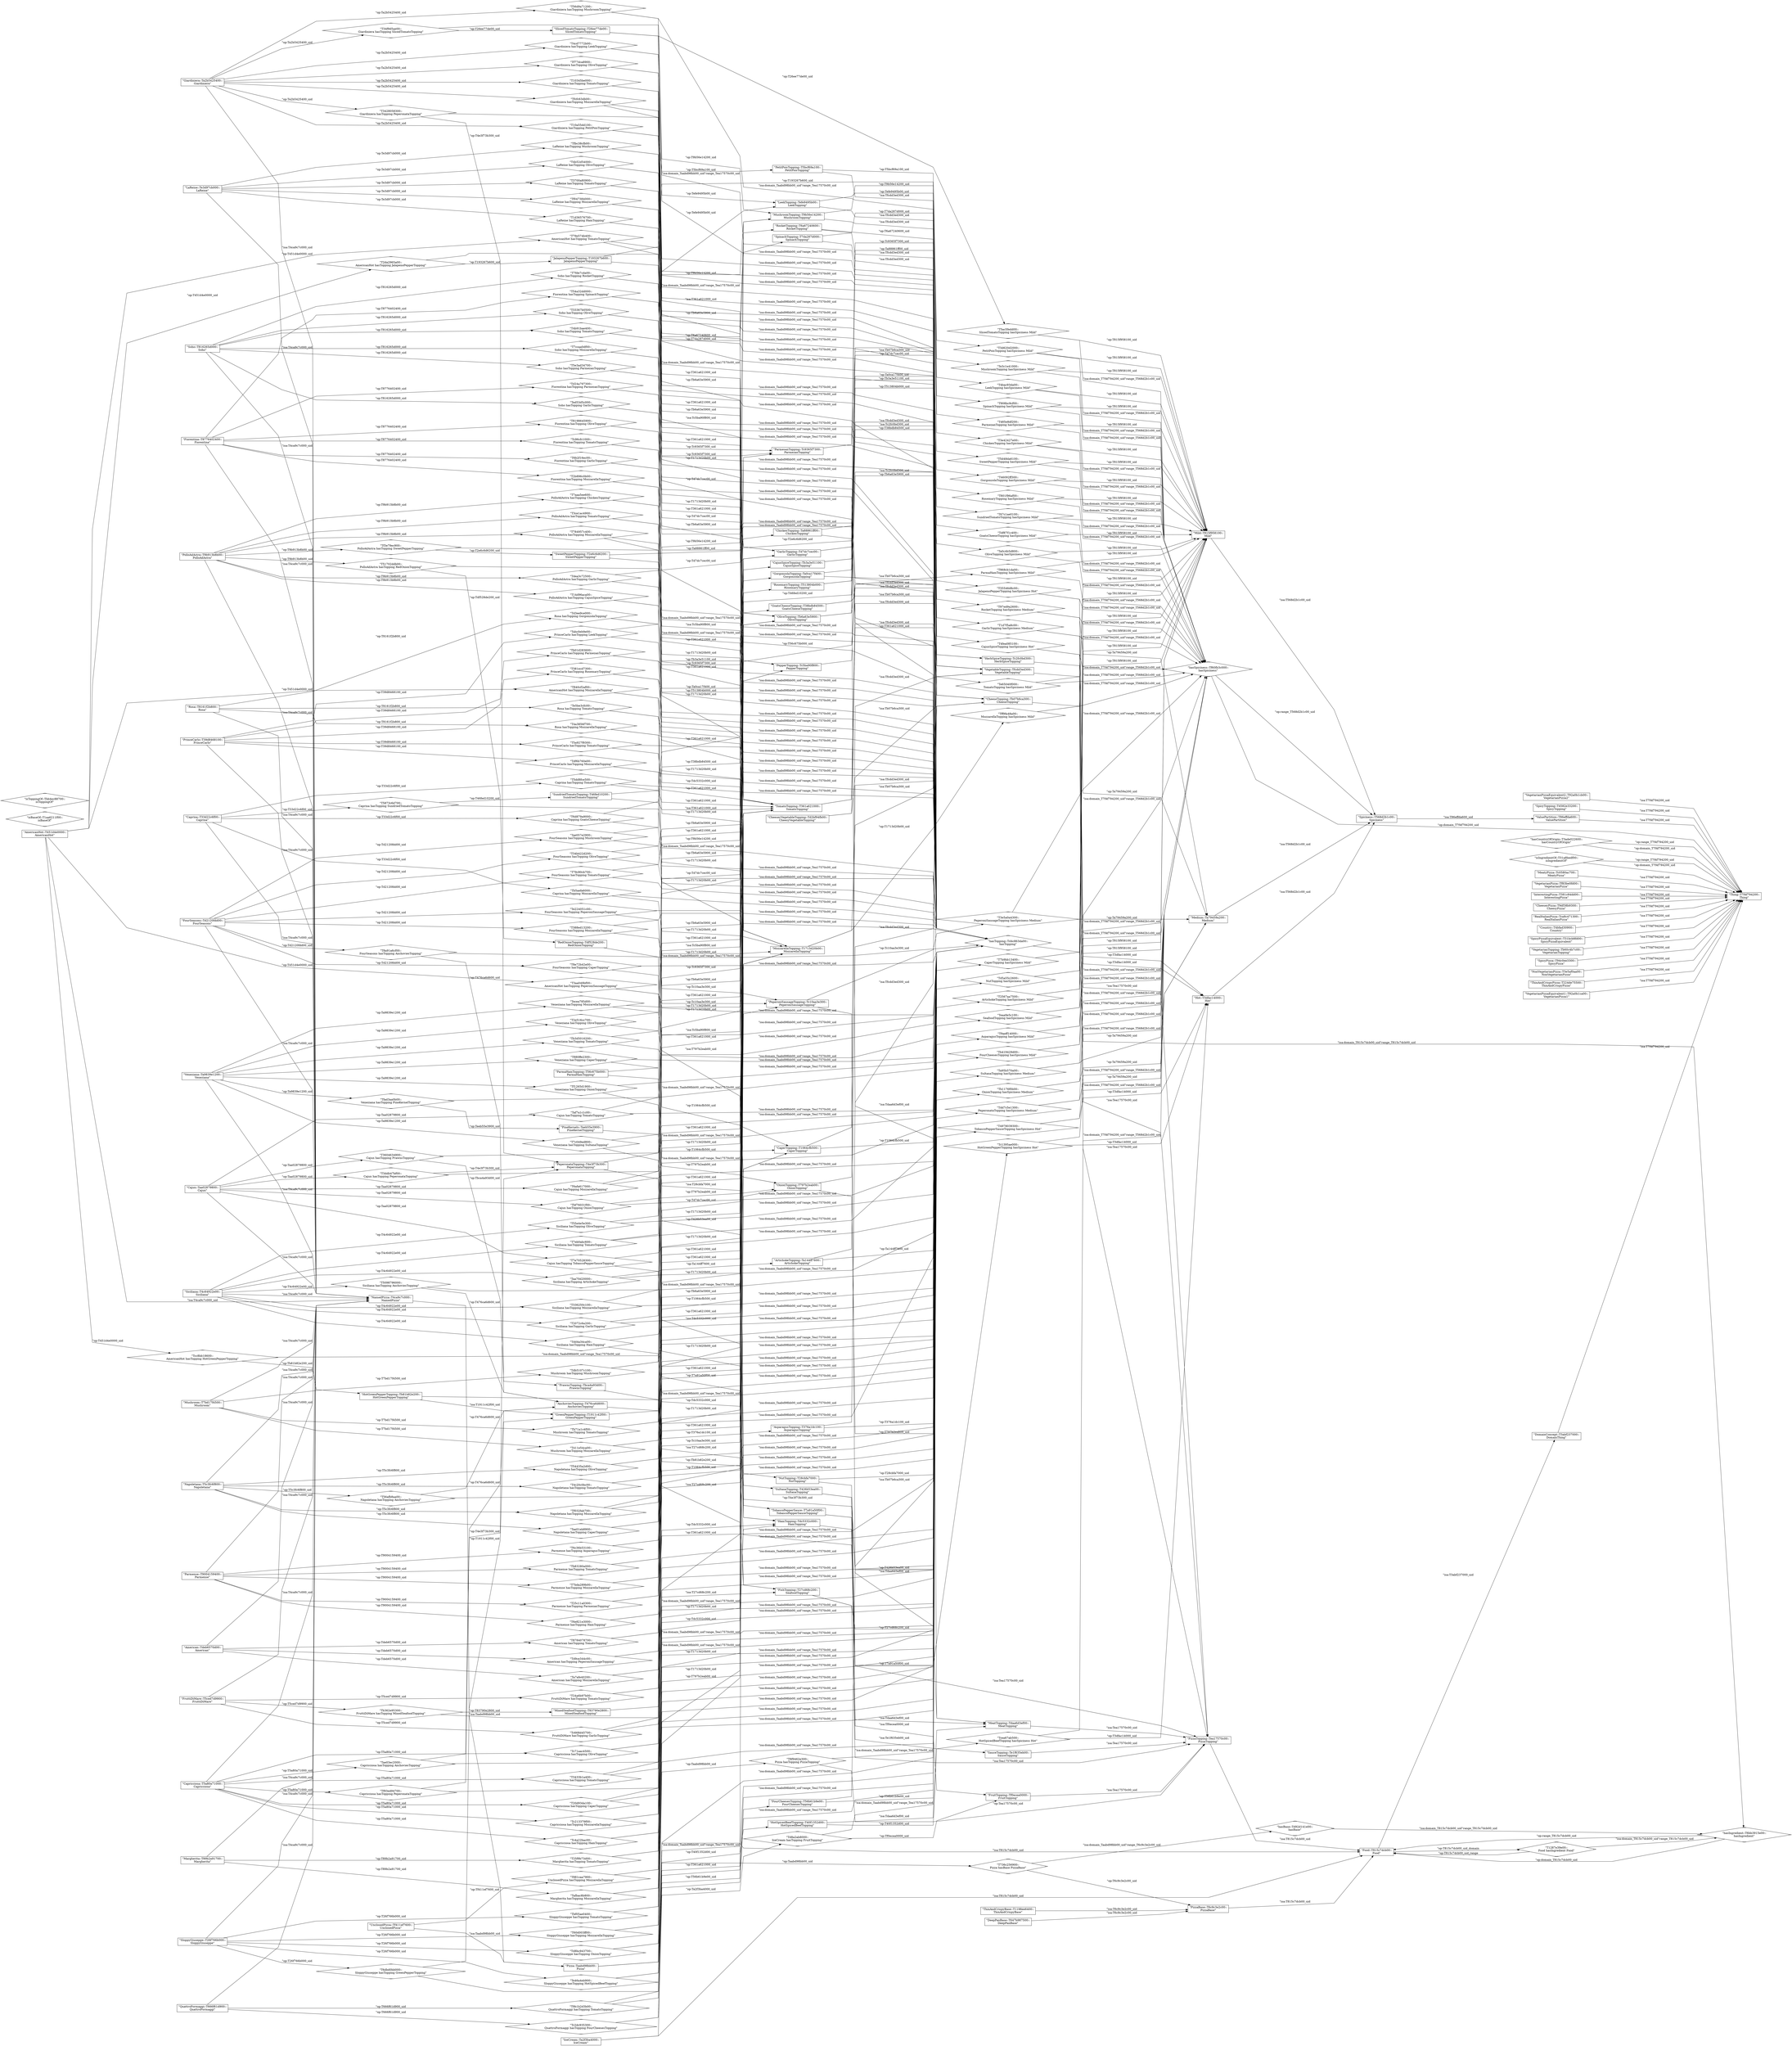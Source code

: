 digraph G {
  splines=polyline;
  rankdir=LR;
  "T7f4f794200" [ label="\"Thing::T7f4f794200::
Thing\"" shape="box" ];
  "T8161f2b800" [ label="\"Rosa::T8161f2b800::
Rosa\"" shape="box" ];
  "T39d8468100" [ label="\"PrinceCarlo::T39d8468100::
PrinceCarlo\"" shape="box" ];
  "Tc0580ac700" [ label="\"MeatyPizza::Tc0580ac700::
MeatyPizza\"" shape="box" ];
  "Tc5ba90f800" [ label="\"PepperTopping::Tc5ba90f800::
PepperTopping\"" shape="box" ];
  "T6c9c3e2c00" [ label="\"PizzaBase::T6c9c3e2c00::
PizzaBase\"" shape="box" ];
  "T4c64922e00" [ label="\"Siciliana::T4c64922e00::
Siciliana\"" shape="box" ];
  "T815c7dcb00" [ label="\"Food::T815c7dcb00::
Food\"" shape="box" ];
  "Tf83be0fd00" [ label="\"VegetarianPizza::Tf83be0fd00::
VegetarianPizza\"" shape="box" ];
  "T451d4e0000" [ label="\"AmericanHot::T451d4e0000::
AmericanHot\"" shape="box" ];
  "T9004159400" [ label="\"Parmense::T9004159400::
Parmense\"" shape="box" ];
  "T9b56e14200" [ label="\"MushroomTopping::T9b56e14200::
MushroomTopping\"" shape="box" ];
  "T5a80a71000" [ label="\"Capricciosa::T5a80a71000::
Capricciosa\"" shape="box" ];
  "T26f766b000" [ label="\"SloppyGiuseppe::T26f766b000::
SloppyGiuseppe\"" shape="box" ];
  "Tc9365f7300" [ label="\"ParmesanTopping::Tc9365f7300::
ParmezanTopping\"" shape="box" ];
  "T381c84dd00" [ label="\"InterestingPizza::T381c84dd00::
InterestingPizza\"" shape="box" ];
  "T376a1dc100" [ label="\"AsparagusTopping::T376a1dc100::
AsparagusTopping\"" shape="box" ];
  "T1911c42f00" [ label="\"GreenPepperTopping::T1911c42f00::
GreenPepperTopping\"" shape="box" ];
  "T5c3fc6f800" [ label="\"Napoletana::T5c3fc6f800::
Napoletana\"" shape="box" ];
  "T9df38b9300" [ label="\"CheeseyPizza::T9df38b9300::
CheesyPizza\"" shape="box" ];
  "T9b913b8b00" [ label="\"PolloAdAstra::T9b913b8b00::
PolloAdAstra\"" shape="box" ];
  "Tca8c471300" [ label="\"RealItalianPizza::Tca8c471300::
RealItalianPizza\"" shape="box" ];
  "Ta88861ff00" [ label="\"ChickenTopping::Ta88861ff00::
ChickenTopping\"" shape="box" ];
  "T426b53ea00" [ label="\"SultanaTopping::T426b53ea00::
SultanaTopping\"" shape="box" ];
  "T27cd68c200" [ label="\"FishTopping::T27cd68c200::
SeafoodTopping\"" shape="box" ];
  "T38bdb84500" [ label="\"GoatsCheeseTopping::T38bdb84500::
GoatsCheeseTopping\"" shape="box" ];
  "T7da287d000" [ label="\"SpinachTopping::T7da287d000::
SpinachTopping\"" shape="box" ];
  "Tbca4a93d00" [ label="\"PrawnsTopping::Tbca4a93d00::
PrawnsTopping\"" shape="box" ];
  "Tdf528de200" [ label="\"RedOnionTopping::Tdf528de200::
RedOnionTopping\"" shape="box" ];
  "Ta79459a200" [ label="\"Medium::Ta79459a200::
Medium\"" shape="box" ];
  "T7a91a50f00" [ label="\"TobascoPepperSauce::T7a91a50f00::
TobascoPepperSauceTopping\"" shape="box" ];
  "T83790e2800" [ label="\"MixedSeafoodTopping::T83790e2800::
MixedSeafoodTopping\"" shape="box" ];
  "Tc10aa3e300" [ label="\"PeperoniSausageTopping::Tc10aa3e300::
PeperoniSausageTopping\"" shape="box" ];
  "T89b2a91700" [ label="\"Margherita::T89b2a91700::
Margherita\"" shape="box" ];
  "Taa02879800" [ label="\"Cajun::Taa02879800::
Cajun\"" shape="box" ];
  "Tf411ef7600" [ label="\"UnclosedPizza::Tf411ef7600::
UnclosedPizza\"" shape="box" ];
  "T4bfad30900" [ label="\"Country::T4bfad30900::
Country\"" shape="box" ];
  "T8776402400" [ label="\"Fiorentina::T8776402400::
Fiorentina\"" shape="box" ];
  "T797b2eab00" [ label="\"OnionTopping::T797b2eab00::
OnionTopping\"" shape="box" ];
  "Tb07b6ca300" [ label="\"CheeseTopping::Tb07b6ca300::
CheeseTopping\"" shape="box" ];
  "Tb81b82e200" [ label="\"HotGreenPepperTopping::Tb81b82e200::
HotGreenPepperTopping\"" shape="box" ];
  "T568d2b1c00" [ label="\"Spiciness::T568d2b1c00::
Spiciness\"" shape="box" ];
  "T31bcb8fd00" [ label="\"SpicyPizzaEquivalent::T31bcb8fd00::
SpicyPizzaEquivalent\"" shape="box" ];
  "Tf0ecea0000" [ label="\"FruitTopping::Tf0ecea0000::
FruitTopping\"" shape="box" ];
  "Tb60c4b7c00" [ label="\"VegetarianTopping::Tb60c4b7c00::
VegetarianTopping\"" shape="box" ];
  "Tdeb6570d00" [ label="\"American::Tdeb6570d00::
American\"" shape="box" ];
  "T40f1352d00" [ label="\"HotSpicedBeefTopping::T40f1352d00::
HotSpicedBeefTopping\"" shape="box" ];
  "T94c0ee3300" [ label="\"SpicyPizza::T94c0ee3300::
SpicyPizza\"" shape="box" ];
  "T4ca9c7c000" [ label="\"NamedPizza::T4ca9c7c000::
NamedPizza\"" shape="box" ];
  "T1198ee6400" [ label="\"ThinAndCrispyBase::T1198ee6400::
ThinAndCrispyBase\"" shape="box" ];
  "Td2bf94fb00" [ label="\"CheeseyVegetableTopping::Td2bf94fb00::
CheesyVegetableTopping\"" shape="box" ];
  "Ta2f3ba4000" [ label="\"IceCream::Ta2f3ba4000::
IceCream\"" shape="box" ];
  "T5bcf69a100" [ label="\"PetitPoisTopping::T5bcf69a100::
PetitPoisTopping\"" shape="box" ];
  "Taabd98bb00" [ label="\"Pizza::Taabd98bb00::
Pizza\"" shape="box" ];
  "T3e5af0aa00" [ label="\"NonVegetarianPizza::T3e5af0aa00::
NonVegetarianPizza\"" shape="box" ];
  "Td7dc7cec00" [ label="\"GarlicTopping::Td7dc7cec00::
GarlicTopping\"" shape="box" ];
  "T56c675b000" [ label="\"ParmaHamTopping::T56c675b000::
ParmaHamTopping\"" shape="box" ];
  "Ta144ff7600" [ label="\"ArtichokeTopping::Ta144ff7600::
ArtichokeTopping\"" shape="box" ];
  "T193267b600" [ label="\"JalapenoPepperTopping::T193267b600::
JalapenoPepperTopping\"" shape="box" ];
  "T3abf237000" [ label="\"DomainConcept::T3abf237000::
DomainThing\"" shape="box" ];
  "T1713d20b00" [ label="\"MozzarellaTopping::T1713d20b00::
MozzarellaTopping\"" shape="box" ];
  "T224de75500" [ label="\"ThinAndCrispyPizza::T224de75500::
ThinAndCrispyPizza\"" shape="box" ];
  "T7bd17f4500" [ label="\"Mushroom::T7bd17f4500::
Mushroom\"" shape="box" ];
  "T666f61d900" [ label="\"QuattroFormaggi::T666f61d900::
QuattroFormaggi\"" shape="box" ];
  "T26ee77de00" [ label="\"SlicedTomatoTopping::T26ee77de00::
SlicedTomatoTopping\"" shape="box" ];
  "T92a0b1ca00" [ label="\"VegetarianPizzaEquivalent1::T92a0b1ca00::
VegetarianPizza1\"" shape="box" ];
  "Tefe9495b00" [ label="\"LeekTopping::Tefe9495b00::
LeekTopping\"" shape="box" ];
  "T5ced7d9900" [ label="\"FruttiDiMare::T5ced7d9900::
FruttiDiMare\"" shape="box" ];
  "T33d22c6f00" [ label="\"Caprina::T33d22c6f00::
Caprina\"" shape="box" ];
  "Tfcdd3ed300" [ label="\"VegetableTopping::Tfcdd3ed300::
VegetableTopping\"" shape="box" ];
  "Teeb55e3900" [ label="\"PineKernels::Teeb55e3900::
PineKernelTopping\"" shape="box" ];
  "T4e3f73b300" [ label="\"PeperonataTopping::T4e3f73b300::
PeperonataTopping\"" shape="box" ];
  "T28cbfa7000" [ label="\"NutTopping::T28cbfa7000::
NutTopping\"" shape="box" ];
  "Tdc5332c000" [ label="\"HamTopping::Tdc5332c000::
HamTopping\"" shape="box" ];
  "Te1f635eb00" [ label="\"SauceTopping::Te1f635eb00::
SauceTopping\"" shape="box" ];
  "Tb3a3e51100" [ label="\"CajunSpiceTopping::Tb3a3e51100::
CajunSpiceTopping\"" shape="box" ];
  "T92a0b1cb00" [ label="\"VegetarianPizzaEquivalent2::T92a0b1cb00::
VegetarianPizza2\"" shape="box" ];
  "Te3d97cb000" [ label="\"LaReine::Te3d97cb000::
LaReine\"" shape="box" ];
  "Tea17570c00" [ label="\"PizzaTopping::Tea17570c00::
PizzaTopping\"" shape="box" ];
  "T4582e33200" [ label="\"SpicyTopping::T4582e33200::
SpicyTopping\"" shape="box" ];
  "Tb6a63e5900" [ label="\"OliveTopping::Tb6a63e5900::
OliveTopping\"" shape="box" ];
  "T56b61b9e00" [ label="\"FourCheesesTopping::T56b61b9e00::
FourCheesesTopping\"" shape="box" ];
  "T2e6c6d6200" [ label="\"SweetPepperTopping::T2e6c6d6200::
SweetPepperTopping\"" shape="box" ];
  "Td2120fdd00" [ label="\"FourSeasons::Td2120fdd00::
FourSeasons\"" shape="box" ];
  "T6a67240600" [ label="\"RocketTopping::T6a67240600::
RocketTopping\"" shape="box" ];
  "T86effda600" [ label="\"ValuePartition::T86effda600::
ValuePartition\"" shape="box" ];
  "Tc2fc0bd300" [ label="\"HerbSpiceTopping::Tc2fc0bd300::
HerbSpiceTopping\"" shape="box" ];
  "T815f958100" [ label="\"Mild::T815f958100::
Mild\"" shape="box" ];
  "Ta0ca17f400" [ label="\"GorgonzolaTopping::Ta0ca17f400::
GorgonzolaTopping\"" shape="box" ];
  "Ta2b5425400" [ label="\"Giardiniera::Ta2b5425400::
Giardiniera\"" shape="box" ];
  "Tdaa6d3ef00" [ label="\"MeatTopping::Tdaa6d3ef00::
MeatTopping\"" shape="box" ];
  "T1064cfb500" [ label="\"CaperTopping::T1064cfb500::
CaperTopping\"" shape="box" ];
  "T361a621000" [ label="\"TomatoTopping::T361a621000::
TomatoTopping\"" shape="box" ];
  "Ta9839e1200" [ label="\"Veneziana::Ta9839e1200::
Veneziana\"" shape="box" ];
  "T647b987500" [ label="\"DeepPanBase::T647b987500::
DeepPanBase\"" shape="box" ];
  "T476ca6d600" [ label="\"AnchoviesTopping::T476ca6d600::
AnchoviesTopping\"" shape="box" ];
  "T3dfac14000" [ label="\"Hot::T3dfac14000::
Hot\"" shape="box" ];
  "T816265d000" [ label="\"Soho::T816265d000::
Soho\"" shape="box" ];
  "T513804b000" [ label="\"RosemaryTopping::T513804b000::
RosemaryTopping\"" shape="box" ];
  "T46fed10200" [ label="\"SundriedTomatoTopping::T46fed10200::
SundriedTomatoTopping\"" shape="box" ];
  "Td92d141e00" [ label="\"hasBase::Td92d141e00::
hasBase\"" shape="Mdiamond" ];
  "T3ade022600" [ label="\"hasCountryOfOrigin::T3ade022600::
hasCountryOfOrigin\"" shape="Mdiamond" ];
  "T6bb3915e00" [ label="\"hasIngredient::T6bb3915e00::
hasIngredient\"" shape="Mdiamond" ];
  "Tf60fb3c000" [ label="\"hasSpiciness::Tf60fb3c000::
hasSpiciness\"" shape="Mdiamond" ];
  "Td4c863da00" [ label="\"hasTopping::Td4c863da00::
hasTopping\"" shape="Mdiamond" ];
  "T1aa6211f00" [ label="\"isBaseOf::T1aa6211f00::
isBaseOf\"" shape="Mdiamond" ];
  "T31a8bedf00" [ label="\"isIngredientOf::T31a8bedf00::
isIngredientOf\"" shape="Mdiamond" ];
  "Tbb4ec88700" [ label="\"isToppingOf::Tbb4ec88700::
isToppingOf\"" shape="Mdiamond" ];
  "Te5be3cfc00" [ label="\"Te5be3cfc00::
Rosa hasTopping TomatoTopping\"" shape="Mdiamond" ];
  "T4a3856f700" [ label="\"T4a3856f700::
Rosa hasTopping MozzarellaTopping\"" shape="Mdiamond" ];
  "Td3ee9ce000" [ label="\"Td3ee9ce000::
Rosa hasTopping GorgonzolaTopping\"" shape="Mdiamond" ];
  "T381ecd7300" [ label="\"T381ecd7300::
PrinceCarlo hasTopping RosemaryTopping\"" shape="Mdiamond" ];
  "Tdf6b760e00" [ label="\"Tdf6b760e00::
PrinceCarlo hasTopping MozzarellaTopping\"" shape="Mdiamond" ];
  "Tabc0eb9e00" [ label="\"Tabc0eb9e00::
PrinceCarlo hasTopping LeekTopping\"" shape="Mdiamond" ];
  "T5a927f9300" [ label="\"T5a927f9300::
PrinceCarlo hasTopping TomatoTopping\"" shape="Mdiamond" ];
  "Tb01d283600" [ label="\"Tb01d283600::
PrinceCarlo hasTopping ParmezanTopping\"" shape="Mdiamond" ];
  "T336250c100" [ label="\"T336250c100::
Siciliana hasTopping MozzarellaTopping\"" shape="Mdiamond" ];
  "T2072c6a200" [ label="\"T2072c6a200::
Siciliana hasTopping GarlicTopping\"" shape="Mdiamond" ];
  "T55e4e5e300" [ label="\"T55e4e5e300::
Siciliana hasTopping OliveTopping\"" shape="Mdiamond" ];
  "T7eb0abc600" [ label="\"T7eb0abc600::
Siciliana hasTopping TomatoTopping\"" shape="Mdiamond" ];
  "T5098796000" [ label="\"T5098796000::
Siciliana hasTopping AnchoviesTopping\"" shape="Mdiamond" ];
  "Tdd4a34ca00" [ label="\"Tdd4a34ca00::
Siciliana hasTopping HamTopping\"" shape="Mdiamond" ];
  "Taa70d20000" [ label="\"Taa70d20000::
Siciliana hasTopping ArtichokeTopping\"" shape="Mdiamond" ];
  "T1287e39e00" [ label="\"T1287e39e00::
Food hasIngredient Food\"" shape="Mdiamond" ];
  "T3aa049bf00" [ label="\"T3aa049bf00::
AmericanHot hasTopping PeperoniSausageTopping\"" shape="Mdiamond" ];
  "Tcc8bb18600" [ label="\"Tcc8bb18600::
AmericanHot hasTopping HotGreenPepperTopping\"" shape="Mdiamond" ];
  "T2da2965a00" [ label="\"T2da2965a00::
AmericanHot hasTopping JalapenoPepperTopping\"" shape="Mdiamond" ];
  "T840cf2af00" [ label="\"T840cf2af00::
AmericanHot hasTopping MozzarellaTopping\"" shape="Mdiamond" ];
  "T79e574b400" [ label="\"T79e574b400::
AmericanHot hasTopping TomatoTopping\"" shape="Mdiamond" ];
  "T7bda289b00" [ label="\"T7bda289b00::
Parmense hasTopping MozzarellaTopping\"" shape="Mdiamond" ];
  "T6e821e3000" [ label="\"T6e821e3000::
Parmense hasTopping HamTopping\"" shape="Mdiamond" ];
  "T25c11a0300" [ label="\"T25c11a0300::
Parmense hasTopping ParmezanTopping\"" shape="Mdiamond" ];
  "T6c36b53100" [ label="\"T6c36b53100::
Parmense hasTopping AsparagusTopping\"" shape="Mdiamond" ];
  "Tb83280a000" [ label="\"Tb83280a000::
Parmense hasTopping TomatoTopping\"" shape="Mdiamond" ];
  "Te3c1e41000" [ label="\"Te3c1e41000::
MushroomTopping hasSpiciness Mild\"" shape="Mdiamond" ];
  "Tc213379f00" [ label="\"Tc213379f00::
Capricciosa hasTopping MozzarellaTopping\"" shape="Mdiamond" ];
  "Tc4a22bac00" [ label="\"Tc4a22bac00::
Capricciosa hasTopping HamTopping\"" shape="Mdiamond" ];
  "T20d93da100" [ label="\"T20d93da100::
Capricciosa hasTopping CaperTopping\"" shape="Mdiamond" ];
  "Tae03ec2000" [ label="\"Tae03ec2000::
Capricciosa hasTopping AnchoviesTopping\"" shape="Mdiamond" ];
  "Tc71aac4500" [ label="\"Tc71aac4500::
Capricciosa hasTopping OliveTopping\"" shape="Mdiamond" ];
  "T3433b1a400" [ label="\"T3433b1a400::
Capricciosa hasTopping TomatoTopping\"" shape="Mdiamond" ];
  "Tf93ed94700" [ label="\"Tf93ed94700::
Capricciosa hasTopping PeperonataTopping\"" shape="Mdiamond" ];
  "T6dbd0bb000" [ label="\"T6dbd0bb000::
SloppyGiuseppe hasTopping GreenPepperTopping\"" shape="Mdiamond" ];
  "Tbf05ae0400" [ label="\"Tbf05ae0400::
SloppyGiuseppe hasTopping TomatoTopping\"" shape="Mdiamond" ];
  "Td8bc943700" [ label="\"Td8bc943700::
SloppyGiuseppe hasTopping OnionTopping\"" shape="Mdiamond" ];
  "Te46a4eb900" [ label="\"Te46a4eb900::
SloppyGiuseppe hasTopping HotSpicedBeefTopping\"" shape="Mdiamond" ];
  "T60d003ff00" [ label="\"T60d003ff00::
SloppyGiuseppe hasTopping MozzarellaTopping\"" shape="Mdiamond" ];
  "T485e8df200" [ label="\"T485e8df200::
ParmezanTopping hasSpiciness Mild\"" shape="Mdiamond" ];
  "T9aeff14000" [ label="\"T9aeff14000::
AsparagusTopping hasSpiciness Mild\"" shape="Mdiamond" ];
  "Tf032fab700" [ label="\"Tf032fab700::
Napoletana hasTopping MozzarellaTopping\"" shape="Mdiamond" ];
  "T4c20c0bc00" [ label="\"T4c20c0bc00::
Napoletana hasTopping TomatoTopping\"" shape="Mdiamond" ];
  "T54435a2d00" [ label="\"T54435a2d00::
Napoletana hasTopping OliveTopping\"" shape="Mdiamond" ];
  "T56afb8aa00" [ label="\"T56afb8aa00::
Napoletana hasTopping AnchoviesTopping\"" shape="Mdiamond" ];
  "Tae01eb8900" [ label="\"Tae01eb8900::
Napoletana hasTopping CaperTopping\"" shape="Mdiamond" ];
  "T3ce1ac4900" [ label="\"T3ce1ac4900::
PolloAdAstra hasTopping TomatoTopping\"" shape="Mdiamond" ];
  "T784957c400" [ label="\"T784957c400::
PolloAdAstra hasTopping MozzarellaTopping\"" shape="Mdiamond" ];
  "T14d96aca00" [ label="\"T14d96aca00::
PolloAdAstra hasTopping CajunSpiceTopping\"" shape="Mdiamond" ];
  "T51702ddb00" [ label="\"T51702ddb00::
PolloAdAstra hasTopping RedOnionTopping\"" shape="Mdiamond" ];
  "Tf3e79ec900" [ label="\"Tf3e79ec900::
PolloAdAstra hasTopping SweetPepperTopping\"" shape="Mdiamond" ];
  "T7aaa5ee600" [ label="\"T7aaa5ee600::
PolloAdAstra hasTopping ChickenTopping\"" shape="Mdiamond" ];
  "Tdea3c72500" [ label="\"Tdea3c72500::
PolloAdAstra hasTopping GarlicTopping\"" shape="Mdiamond" ];
  "T3e42427e00" [ label="\"T3e42427e00::
ChickenTopping hasSpiciness Mild\"" shape="Mdiamond" ];
  "Ta95b570a00" [ label="\"Ta95b570a00::
SultanaTopping hasSpiciness Medium\"" shape="Mdiamond" ];
  "Teaa9e5c100" [ label="\"Teaa9e5c100::
SeafoodTopping hasSpiciness Mild\"" shape="Mdiamond" ];
  "Tdf87f1c400" [ label="\"Tdf87f1c400::
GoatsCheeseTopping hasSpiciness Mild\"" shape="Mdiamond" ];
  "T908bc9cf00" [ label="\"T908bc9cf00::
SpinachTopping hasSpiciness Mild\"" shape="Mdiamond" ];
  "T4978039300" [ label="\"T4978039300::
TobascoPepperSauceTopping hasSpiciness Hot\"" shape="Mdiamond" ];
  "T3e5a0a4300" [ label="\"T3e5a0a4300::
PeperoniSausageTopping hasSpiciness Medium\"" shape="Mdiamond" ];
  "T25f9b73d00" [ label="\"T25f9b73d00::
Margherita hasTopping TomatoTopping\"" shape="Mdiamond" ];
  "Tafbac8b800" [ label="\"Tafbac8b800::
Margherita hasTopping MozzarellaTopping\"" shape="Mdiamond" ];
  "T3ddb47bf00" [ label="\"T3ddb47bf00::
Cajun hasTopping PeperonataTopping\"" shape="Mdiamond" ];
  "Taf7a1c1c00" [ label="\"Taf7a1c1c00::
Cajun hasTopping TomatoTopping\"" shape="Mdiamond" ];
  "T3604634900" [ label="\"T3604634900::
Cajun hasTopping PrawnsTopping\"" shape="Mdiamond" ];
  "T6afa617000" [ label="\"T6afa617000::
Cajun hasTopping MozzarellaTopping\"" shape="Mdiamond" ];
  "Tbf76031f00" [ label="\"Tbf76031f00::
Cajun hasTopping OnionTopping\"" shape="Mdiamond" ];
  "T7e70528300" [ label="\"T7e70528300::
Cajun hasTopping TobascoPepperSauceTopping\"" shape="Mdiamond" ];
  "T881caa7900" [ label="\"T881caa7900::
UnclosedPizza hasTopping MozzarellaTopping\"" shape="Mdiamond" ];
  "T54a32dd000" [ label="\"T54a32dd000::
Fiorentina hasTopping SpinachTopping\"" shape="Mdiamond" ];
  "T8198645900" [ label="\"T8198645900::
Fiorentina hasTopping OliveTopping\"" shape="Mdiamond" ];
  "Td24a797300" [ label="\"Td24a797300::
Fiorentina hasTopping ParmezanTopping\"" shape="Mdiamond" ];
  "T6b2f16ec00" [ label="\"T6b2f16ec00::
Fiorentina hasTopping GarlicTopping\"" shape="Mdiamond" ];
  "T2b896c0b00" [ label="\"T2b896c0b00::
Fiorentina hasTopping MozzarellaTopping\"" shape="Mdiamond" ];
  "Tc96cfc1000" [ label="\"Tc96cfc1000::
Fiorentina hasTopping TomatoTopping\"" shape="Mdiamond" ];
  "Tb1176f0b00" [ label="\"Tb1176f0b00::
OnionTopping hasSpiciness Medium\"" shape="Mdiamond" ];
  "Tc1395ae000" [ label="\"Tc1395ae000::
HotGreenPepperTopping hasSpiciness Hot\"" shape="Mdiamond" ];
  "Ta7afe40200" [ label="\"Ta7afe40200::
American hasTopping MozzarellaTopping\"" shape="Mdiamond" ];
  "T8784078700" [ label="\"T8784078700::
American hasTopping TomatoTopping\"" shape="Mdiamond" ];
  "Td9ce344c00" [ label="\"Td9ce344c00::
American hasTopping PeperoniSausageTopping\"" shape="Mdiamond" ];
  "Tcea67ab500" [ label="\"Tcea67ab500::
HotSpicedBeefTopping hasSpiciness Hot\"" shape="Mdiamond" ];
  "Td8a2ab8000" [ label="\"Td8a2ab8000::
IceCream hasTopping FruitTopping\"" shape="Mdiamond" ];
  "T3d620d2000" [ label="\"T3d620d2000::
PetitPoisTopping hasSpiciness Mild\"" shape="Mdiamond" ];
  "T736c256900" [ label="\"T736c256900::
Pizza hasBase PizzaBase\"" shape="Mdiamond" ];
  "T8f9462e300" [ label="\"T8f9462e300::
Pizza hasTopping PizzaTopping\"" shape="Mdiamond" ];
  "T1d7f5a8c00" [ label="\"T1d7f5a8c00::
GarlicTopping hasSpiciness Medium\"" shape="Mdiamond" ];
  "T868cb1da00" [ label="\"T868cb1da00::
ParmaHamTopping hasSpiciness Mild\"" shape="Mdiamond" ];
  "T2567aa7500" [ label="\"T2567aa7500::
ArtichokeTopping hasSpiciness Mild\"" shape="Mdiamond" ];
  "T35546d8c00" [ label="\"T35546d8c00::
JalapenoPepperTopping hasSpiciness Hot\"" shape="Mdiamond" ];
  "Tff9fa48a00" [ label="\"Tff9fa48a00::
MozzarellaTopping hasSpiciness Mild\"" shape="Mdiamond" ];
  "Tb71a1c4f00" [ label="\"Tb71a1c4f00::
Mushroom hasTopping TomatoTopping\"" shape="Mdiamond" ];
  "T411e54ca00" [ label="\"T411e54ca00::
Mushroom hasTopping MozzarellaTopping\"" shape="Mdiamond" ];
  "Tdb5107c100" [ label="\"Tdb5107c100::
Mushroom hasTopping MushroomTopping\"" shape="Mdiamond" ];
  "T9b1b2d3b00" [ label="\"T9b1b2d3b00::
QuattroFormaggi hasTopping TomatoTopping\"" shape="Mdiamond" ];
  "Tc2dc935300" [ label="\"Tc2dc935300::
QuattroFormaggi hasTopping FourCheesesTopping\"" shape="Mdiamond" ];
  "T5ac5fedd00" [ label="\"T5ac5fedd00::
SlicedTomatoTopping hasSpiciness Mild\"" shape="Mdiamond" ];
  "T4bac93da00" [ label="\"T4bac93da00::
LeekTopping hasSpiciness Mild\"" shape="Mdiamond" ];
  "Tc668d45700" [ label="\"Tc668d45700::
FruttiDiMare hasTopping GarlicTopping\"" shape="Mdiamond" ];
  "Tb362e95300" [ label="\"Tb362e95300::
FruttiDiMare hasTopping MixedSeafoodTopping\"" shape="Mdiamond" ];
  "T24a6b97b00" [ label="\"T24a6b97b00::
FruttiDiMare hasTopping TomatoTopping\"" shape="Mdiamond" ];
  "T5873c6d700" [ label="\"T5873c6d700::
Caprina hasTopping SundriedTomatoTopping\"" shape="Mdiamond" ];
  "T6d879a9000" [ label="\"T6d879a9000::
Caprina hasTopping GoatsCheeseTopping\"" shape="Mdiamond" ];
  "T5dd8fce500" [ label="\"T5dd8fce500::
Caprina hasTopping TomatoTopping\"" shape="Mdiamond" ];
  "Tb5aefa6000" [ label="\"Tb5aefa6000::
Caprina hasTopping MozzarellaTopping\"" shape="Mdiamond" ];
  "Tdd7c5e1300" [ label="\"Tdd7c5e1300::
PeperonataTopping hasSpiciness Medium\"" shape="Mdiamond" ];
  "Td5a55c2600" [ label="\"Td5a55c2600::
NutTopping hasSpiciness Mild\"" shape="Mdiamond" ];
  "T4fea085100" [ label="\"T4fea085100::
CajunSpiceTopping hasSpiciness Hot\"" shape="Mdiamond" ];
  "Tf047384000" [ label="\"Tf047384000::
LaReine hasTopping MozzarellaTopping\"" shape="Mdiamond" ];
  "T1d36576700" [ label="\"T1d36576700::
LaReine hasTopping HamTopping\"" shape="Mdiamond" ];
  "Tfbc38cfb00" [ label="\"Tfbc38cfb00::
LaReine hasTopping MushroomTopping\"" shape="Mdiamond" ];
  "T3700a80900" [ label="\"T3700a80900::
LaReine hasTopping TomatoTopping\"" shape="Mdiamond" ];
  "T4b52d54000" [ label="\"T4b52d54000::
LaReine hasTopping OliveTopping\"" shape="Mdiamond" ];
  "Ta0c4b5d800" [ label="\"Ta0c4b5d800::
OliveTopping hasSpiciness Mild\"" shape="Mdiamond" ];
  "Tb419429d00" [ label="\"Tb419429d00::
FourCheesesTopping hasSpiciness Mild\"" shape="Mdiamond" ];
  "T5d48da6100" [ label="\"T5d48da6100::
SweetPepperTopping hasSpiciness Mild\"" shape="Mdiamond" ];
  "Tae057e2900" [ label="\"Tae057e2900::
FourSeasons hasTopping MushroomTopping\"" shape="Mdiamond" ];
  "T8e72b42e00" [ label="\"T8e72b42e00::
FourSeasons hasTopping CaperTopping\"" shape="Mdiamond" ];
  "Te224051c00" [ label="\"Te224051c00::
FourSeasons hasTopping PeperoniSausageTopping\"" shape="Mdiamond" ];
  "T34b422d200" [ label="\"T34b422d200::
FourSeasons hasTopping OliveTopping\"" shape="Mdiamond" ];
  "T8a91a6cf00" [ label="\"T8a91a6cf00::
FourSeasons hasTopping AnchoviesTopping\"" shape="Mdiamond" ];
  "T79c90cb700" [ label="\"T79c90cb700::
FourSeasons hasTopping TomatoTopping\"" shape="Mdiamond" ];
  "T388ed13200" [ label="\"T388ed13200::
FourSeasons hasTopping MozzarellaTopping\"" shape="Mdiamond" ];
  "T97ed9a2600" [ label="\"T97ed9a2600::
RocketTopping hasSpiciness Medium\"" shape="Mdiamond" ];
  "T46092ff300" [ label="\"T46092ff300::
GorgonzolaTopping hasSpiciness Mild\"" shape="Mdiamond" ];
  "T34f9d5ae00" [ label="\"T34f9d5ae00::
Giardiniera hasTopping SlicedTomatoTopping\"" shape="Mdiamond" ];
  "T10a55dd100" [ label="\"T10a55dd100::
Giardiniera hasTopping PetitPoisTopping\"" shape="Mdiamond" ];
  "T10345be000" [ label="\"T10345be000::
Giardiniera hasTopping TomatoTopping\"" shape="Mdiamond" ];
  "Tfcfc63db00" [ label="\"Tfcfc63db00::
Giardiniera hasTopping MozzarellaTopping\"" shape="Mdiamond" ];
  "T3428058300" [ label="\"T3428058300::
Giardiniera hasTopping PeperonataTopping\"" shape="Mdiamond" ];
  "T4cd7772b00" [ label="\"T4cd7772b00::
Giardiniera hasTopping LeekTopping\"" shape="Mdiamond" ];
  "Tf77dca8900" [ label="\"Tf77dca8900::
Giardiniera hasTopping OliveTopping\"" shape="Mdiamond" ];
  "T56d9a71200" [ label="\"T56d9a71200::
Giardiniera hasTopping MushroomTopping\"" shape="Mdiamond" ];
  "T7b9bb13400" [ label="\"T7b9bb13400::
CaperTopping hasSpiciness Mild\"" shape="Mdiamond" ];
  "Te65040f000" [ label="\"Te65040f000::
TomatoTopping hasSpiciness Mild\"" shape="Mdiamond" ];
  "Tf1265d1900" [ label="\"Tf1265d1900::
Veneziana hasTopping OnionTopping\"" shape="Mdiamond" ];
  "T880ffe2300" [ label="\"T880ffe2300::
Veneziana hasTopping CaperTopping\"" shape="Mdiamond" ];
  "T2e516cc700" [ label="\"T2e516cc700::
Veneziana hasTopping OliveTopping\"" shape="Mdiamond" ];
  "T7c049ed800" [ label="\"T7c049ed800::
Veneziana hasTopping SultanaTopping\"" shape="Mdiamond" ];
  "Tecea785d00" [ label="\"Tecea785d00::
Veneziana hasTopping MozzarellaTopping\"" shape="Mdiamond" ];
  "Tfad3aa0b00" [ label="\"Tfad3aa0b00::
Veneziana hasTopping PineKernelTopping\"" shape="Mdiamond" ];
  "Tb3d5016200" [ label="\"Tb3d5016200::
Veneziana hasTopping TomatoTopping\"" shape="Mdiamond" ];
  "T4b91bae400" [ label="\"T4b91bae400::
Soho hasTopping TomatoTopping\"" shape="Mdiamond" ];
  "T33367b0500" [ label="\"T33367b0500::
Soho hasTopping OliveTopping\"" shape="Mdiamond" ];
  "T5e3ad34700" [ label="\"T5e3ad34700::
Soho hasTopping ParmezanTopping\"" shape="Mdiamond" ];
  "T7fde7cda00" [ label="\"T7fde7cda00::
Soho hasTopping RocketTopping\"" shape="Mdiamond" ];
  "Ted53d5c000" [ label="\"Ted53d5c000::
Soho hasTopping GarlicTopping\"" shape="Mdiamond" ];
  "T7ccaa0df00" [ label="\"T7ccaa0df00::
Soho hasTopping MozzarellaTopping\"" shape="Mdiamond" ];
  "T801f96af00" [ label="\"T801f96af00::
RosemaryTopping hasSpiciness Mild\"" shape="Mdiamond" ];
  "T67c1ae0100" [ label="\"T67c1ae0100::
SundriedTomatoTopping hasSpiciness Mild\"" shape="Mdiamond" ];
  "Tc0580ac700" -> "T7f4f794200" [ label="\"isa:T7f4f794200_uid" ];
  "Tf83be0fd00" -> "T7f4f794200" [ label="\"isa:T7f4f794200_uid" ];
  "T381c84dd00" -> "T7f4f794200" [ label="\"isa:T7f4f794200_uid" ];
  "T9df38b9300" -> "T7f4f794200" [ label="\"isa:T7f4f794200_uid" ];
  "Tca8c471300" -> "T7f4f794200" [ label="\"isa:T7f4f794200_uid" ];
  "T4bfad30900" -> "T7f4f794200" [ label="\"isa:T7f4f794200_uid" ];
  "T31bcb8fd00" -> "T7f4f794200" [ label="\"isa:T7f4f794200_uid" ];
  "Tb60c4b7c00" -> "T7f4f794200" [ label="\"isa:T7f4f794200_uid" ];
  "T94c0ee3300" -> "T7f4f794200" [ label="\"isa:T7f4f794200_uid" ];
  "T3e5af0aa00" -> "T7f4f794200" [ label="\"isa:T7f4f794200_uid" ];
  "T3abf237000" -> "T7f4f794200" [ label="\"isa:T7f4f794200_uid" ];
  "T224de75500" -> "T7f4f794200" [ label="\"isa:T7f4f794200_uid" ];
  "T92a0b1ca00" -> "T7f4f794200" [ label="\"isa:T7f4f794200_uid" ];
  "T92a0b1cb00" -> "T7f4f794200" [ label="\"isa:T7f4f794200_uid" ];
  "T4582e33200" -> "T7f4f794200" [ label="\"isa:T7f4f794200_uid" ];
  "T86effda600" -> "T7f4f794200" [ label="\"isa:T7f4f794200_uid" ];
  "T27cd68c200" -> "Tea17570c00" [ label="\"isa:Tea17570c00_uid" ];
  "T33d22c6f00" -> "T4ca9c7c000" [ label="\"isa:T4ca9c7c000_uid" ];
  "T426b53ea00" -> "Tf0ecea0000" [ label="\"isa:Tf0ecea0000_uid" ];
  "Ta9839e1200" -> "T4ca9c7c000" [ label="\"isa:T4ca9c7c000_uid" ];
  "T8776402400" -> "T4ca9c7c000" [ label="\"isa:T4ca9c7c000_uid" ];
  "T28cbfa7000" -> "Tea17570c00" [ label="\"isa:Tea17570c00_uid" ];
  "T451d4e0000" -> "T4ca9c7c000" [ label="\"isa:T4ca9c7c000_uid" ];
  "Ta144ff7600" -> "Tfcdd3ed300" [ label="\"isa:Tfcdd3ed300_uid" ];
  "T1064cfb500" -> "Tfcdd3ed300" [ label="\"isa:Tfcdd3ed300_uid" ];
  "Tea17570c00" -> "T815c7dcb00" [ label="\"isa:T815c7dcb00_uid" ];
  "T361a621000" -> "Tfcdd3ed300" [ label="\"isa:Tfcdd3ed300_uid" ];
  "Ta88861ff00" -> "Tdaa6d3ef00" [ label="\"isa:Tdaa6d3ef00_uid" ];
  "T7da287d000" -> "Tfcdd3ed300" [ label="\"isa:Tfcdd3ed300_uid" ];
  "T7bd17f4500" -> "T4ca9c7c000" [ label="\"isa:T4ca9c7c000_uid" ];
  "T9b913b8b00" -> "T4ca9c7c000" [ label="\"isa:T4ca9c7c000_uid" ];
  "T3dfac14000" -> "T568d2b1c00" [ label="\"isa:T568d2b1c00_uid" ];
  "T815c7dcb00" -> "T3abf237000" [ label="\"isa:T3abf237000_uid" ];
  "Tefe9495b00" -> "Tfcdd3ed300" [ label="\"isa:Tfcdd3ed300_uid" ];
  "Tb3a3e51100" -> "Tc2fc0bd300" [ label="\"isa:Tc2fc0bd300_uid" ];
  "Tc2fc0bd300" -> "Tea17570c00" [ label="\"isa:Tea17570c00_uid" ];
  "Tf0ecea0000" -> "Tea17570c00" [ label="\"isa:Tea17570c00_uid" ];
  "T5a80a71000" -> "T4ca9c7c000" [ label="\"isa:T4ca9c7c000_uid" ];
  "T2e6c6d6200" -> "Tc5ba90f800" [ label="\"isa:Tc5ba90f800_uid" ];
  "T1713d20b00" -> "Tb07b6ca300" [ label="\"isa:Tb07b6ca300_uid" ];
  "T568d2b1c00" -> "T86effda600" [ label="\"isa:T86effda600_uid" ];
  "Tdaa6d3ef00" -> "Tea17570c00" [ label="\"isa:Tea17570c00_uid" ];
  "Tc10aa3e300" -> "Tdaa6d3ef00" [ label="\"isa:Tdaa6d3ef00_uid" ];
  "T7a91a50f00" -> "Te1f635eb00" [ label="\"isa:Te1f635eb00_uid" ];
  "T5bcf69a100" -> "Tfcdd3ed300" [ label="\"isa:Tfcdd3ed300_uid" ];
  "T9004159400" -> "T4ca9c7c000" [ label="\"isa:T4ca9c7c000_uid" ];
  "T4e3f73b300" -> "Tc5ba90f800" [ label="\"isa:Tc5ba90f800_uid" ];
  "T9b56e14200" -> "Tfcdd3ed300" [ label="\"isa:Tfcdd3ed300_uid" ];
  "T816265d000" -> "T4ca9c7c000" [ label="\"isa:T4ca9c7c000_uid" ];
  "Ta0ca17f400" -> "Tb07b6ca300" [ label="\"isa:Tb07b6ca300_uid" ];
  "Ta2b5425400" -> "T4ca9c7c000" [ label="\"isa:T4ca9c7c000_uid" ];
  "Teeb55e3900" -> "T28cbfa7000" [ label="\"isa:T28cbfa7000_uid" ];
  "T513804b000" -> "Tc2fc0bd300" [ label="\"isa:Tc2fc0bd300_uid" ];
  "T5c3fc6f800" -> "T4ca9c7c000" [ label="\"isa:T4ca9c7c000_uid" ];
  "Te3d97cb000" -> "T4ca9c7c000" [ label="\"isa:T4ca9c7c000_uid" ];
  "T797b2eab00" -> "Tfcdd3ed300" [ label="\"isa:Tfcdd3ed300_uid" ];
  "T193267b600" -> "Tc5ba90f800" [ label="\"isa:Tc5ba90f800_uid" ];
  "T26f766b000" -> "T4ca9c7c000" [ label="\"isa:T4ca9c7c000_uid" ];
  "Tc5ba90f800" -> "Tfcdd3ed300" [ label="\"isa:Tfcdd3ed300_uid" ];
  "Tb81b82e200" -> "T1911c42f00" [ label="\"isa:T1911c42f00_uid" ];
  "T26ee77de00" -> "T361a621000" [ label="\"isa:T361a621000_uid" ];
  "T38bdb84500" -> "Tb07b6ca300" [ label="\"isa:Tb07b6ca300_uid" ];
  "T647b987500" -> "T6c9c3e2c00" [ label="\"isa:T6c9c3e2c00_uid" ];
  "Td2bf94fb00" -> "Tb07b6ca300" [ label="\"isa:Tb07b6ca300_uid" ];
  "T376a1dc100" -> "Tfcdd3ed300" [ label="\"isa:Tfcdd3ed300_uid" ];
  "Tdeb6570d00" -> "T4ca9c7c000" [ label="\"isa:T4ca9c7c000_uid" ];
  "Td2bf94fb00" -> "Tfcdd3ed300" [ label="\"isa:Tfcdd3ed300_uid" ];
  "T83790e2800" -> "T27cd68c200" [ label="\"isa:T27cd68c200_uid" ];
  "Td2120fdd00" -> "T4ca9c7c000" [ label="\"isa:T4ca9c7c000_uid" ];
  "Tdf528de200" -> "T797b2eab00" [ label="\"isa:T797b2eab00_uid" ];
  "Taabd98bb00" -> "T815c7dcb00" [ label="\"isa:T815c7dcb00_uid" ];
  "T5ced7d9900" -> "T4ca9c7c000" [ label="\"isa:T4ca9c7c000_uid" ];
  "Tdc5332c000" -> "Tdaa6d3ef00" [ label="\"isa:Tdaa6d3ef00_uid" ];
  "T39d8468100" -> "T4ca9c7c000" [ label="\"isa:T4ca9c7c000_uid" ];
  "Ta2f3ba4000" -> "T815c7dcb00" [ label="\"isa:T815c7dcb00_uid" ];
  "T1911c42f00" -> "Tc5ba90f800" [ label="\"isa:Tc5ba90f800_uid" ];
  "Taa02879800" -> "T4ca9c7c000" [ label="\"isa:T4ca9c7c000_uid" ];
  "T56c675b000" -> "Tdc5332c000" [ label="\"isa:Tdc5332c000_uid" ];
  "T6c9c3e2c00" -> "T815c7dcb00" [ label="\"isa:T815c7dcb00_uid" ];
  "Te1f635eb00" -> "Tea17570c00" [ label="\"isa:Tea17570c00_uid" ];
  "Tc9365f7300" -> "Tb07b6ca300" [ label="\"isa:Tb07b6ca300_uid" ];
  "T4c64922e00" -> "T4ca9c7c000" [ label="\"isa:T4ca9c7c000_uid" ];
  "Tf411ef7600" -> "Taabd98bb00" [ label="\"isa:Taabd98bb00_uid" ];
  "Tbca4a93d00" -> "T27cd68c200" [ label="\"isa:T27cd68c200_uid" ];
  "T8161f2b800" -> "T4ca9c7c000" [ label="\"isa:T4ca9c7c000_uid" ];
  "Tb6a63e5900" -> "Tfcdd3ed300" [ label="\"isa:Tfcdd3ed300_uid" ];
  "T89b2a91700" -> "T4ca9c7c000" [ label="\"isa:T4ca9c7c000_uid" ];
  "T40f1352d00" -> "Tdaa6d3ef00" [ label="\"isa:Tdaa6d3ef00_uid" ];
  "T815f958100" -> "T568d2b1c00" [ label="\"isa:T568d2b1c00_uid" ];
  "T46fed10200" -> "T361a621000" [ label="\"isa:T361a621000_uid" ];
  "Tb07b6ca300" -> "Tea17570c00" [ label="\"isa:Tea17570c00_uid" ];
  "Ta79459a200" -> "T568d2b1c00" [ label="\"isa:T568d2b1c00_uid" ];
  "Td7dc7cec00" -> "Tfcdd3ed300" [ label="\"isa:Tfcdd3ed300_uid" ];
  "T6a67240600" -> "Tfcdd3ed300" [ label="\"isa:Tfcdd3ed300_uid" ];
  "T476ca6d600" -> "T27cd68c200" [ label="\"isa:T27cd68c200_uid" ];
  "T56b61b9e00" -> "Tb07b6ca300" [ label="\"isa:Tb07b6ca300_uid" ];
  "T1198ee6400" -> "T6c9c3e2c00" [ label="\"isa:T6c9c3e2c00_uid" ];
  "T666f61d900" -> "T4ca9c7c000" [ label="\"isa:T4ca9c7c000_uid" ];
  "T4ca9c7c000" -> "Taabd98bb00" [ label="\"isa:Taabd98bb00_uid" ];
  "Tfcdd3ed300" -> "Tea17570c00" [ label="\"isa:Tea17570c00_uid" ];
  "Td92d141e00" -> "T6bb3915e00" [ label="\"isa:domain_T815c7dcb00_uid\"range_T815c7dcb00_uid" ];
  "T3ade022600" -> "T7f4f794200" [ label="\"op:domain_T7f4f794200_uid" ];
  "T3ade022600" -> "T7f4f794200" [ label="\"op:range_T7f4f794200_uid" ];
  "T6bb3915e00" -> "T815c7dcb00" [ label="\"op:domain_T815c7dcb00_uid" ];
  "T6bb3915e00" -> "T815c7dcb00" [ label="\"op:range_T815c7dcb00_uid" ];
  "Tf60fb3c000" -> "T7f4f794200" [ label="\"op:domain_T7f4f794200_uid" ];
  "Tf60fb3c000" -> "T568d2b1c00" [ label="\"op:range_T568d2b1c00_uid" ];
  "Td4c863da00" -> "T6bb3915e00" [ label="\"isa:domain_T815c7dcb00_uid\"range_T815c7dcb00_uid" ];
  "T31a8bedf00" -> "T7f4f794200" [ label="\"op:domain_T7f4f794200_uid" ];
  "T31a8bedf00" -> "T7f4f794200" [ label="\"op:range_T7f4f794200_uid" ];
  "T8161f2b800" -> "Te5be3cfc00" [ label="\"op:T8161f2b800_uid" ];
  "Te5be3cfc00" -> "T361a621000" [ label="\"op:T361a621000_uid" ];
  "Te5be3cfc00" -> "Td4c863da00" [ label="\"isa:domain_Taabd98bb00_uid\"range_Tea17570c00_uid" ];
  "T8161f2b800" -> "T4a3856f700" [ label="\"op:T8161f2b800_uid" ];
  "T4a3856f700" -> "T1713d20b00" [ label="\"op:T1713d20b00_uid" ];
  "T4a3856f700" -> "Td4c863da00" [ label="\"isa:domain_Taabd98bb00_uid\"range_Tea17570c00_uid" ];
  "T8161f2b800" -> "Td3ee9ce000" [ label="\"op:T8161f2b800_uid" ];
  "Td3ee9ce000" -> "Ta0ca17f400" [ label="\"op:Ta0ca17f400_uid" ];
  "Td3ee9ce000" -> "Td4c863da00" [ label="\"isa:domain_Taabd98bb00_uid\"range_Tea17570c00_uid" ];
  "T39d8468100" -> "T381ecd7300" [ label="\"op:T39d8468100_uid" ];
  "T381ecd7300" -> "T513804b000" [ label="\"op:T513804b000_uid" ];
  "T381ecd7300" -> "Td4c863da00" [ label="\"isa:domain_Taabd98bb00_uid\"range_Tea17570c00_uid" ];
  "T39d8468100" -> "Tdf6b760e00" [ label="\"op:T39d8468100_uid" ];
  "Tdf6b760e00" -> "T1713d20b00" [ label="\"op:T1713d20b00_uid" ];
  "Tdf6b760e00" -> "Td4c863da00" [ label="\"isa:domain_Taabd98bb00_uid\"range_Tea17570c00_uid" ];
  "T39d8468100" -> "Tabc0eb9e00" [ label="\"op:T39d8468100_uid" ];
  "Tabc0eb9e00" -> "Tefe9495b00" [ label="\"op:Tefe9495b00_uid" ];
  "Tabc0eb9e00" -> "Td4c863da00" [ label="\"isa:domain_Taabd98bb00_uid\"range_Tea17570c00_uid" ];
  "T39d8468100" -> "T5a927f9300" [ label="\"op:T39d8468100_uid" ];
  "T5a927f9300" -> "T361a621000" [ label="\"op:T361a621000_uid" ];
  "T5a927f9300" -> "Td4c863da00" [ label="\"isa:domain_Taabd98bb00_uid\"range_Tea17570c00_uid" ];
  "T39d8468100" -> "Tb01d283600" [ label="\"op:T39d8468100_uid" ];
  "Tb01d283600" -> "Tc9365f7300" [ label="\"op:Tc9365f7300_uid" ];
  "Tb01d283600" -> "Td4c863da00" [ label="\"isa:domain_Taabd98bb00_uid\"range_Tea17570c00_uid" ];
  "T4c64922e00" -> "T336250c100" [ label="\"op:T4c64922e00_uid" ];
  "T336250c100" -> "T1713d20b00" [ label="\"op:T1713d20b00_uid" ];
  "T336250c100" -> "Td4c863da00" [ label="\"isa:domain_Taabd98bb00_uid\"range_Tea17570c00_uid" ];
  "T4c64922e00" -> "T2072c6a200" [ label="\"op:T4c64922e00_uid" ];
  "T2072c6a200" -> "Td7dc7cec00" [ label="\"op:Td7dc7cec00_uid" ];
  "T2072c6a200" -> "Td4c863da00" [ label="\"isa:domain_Taabd98bb00_uid\"range_Tea17570c00_uid" ];
  "T4c64922e00" -> "T55e4e5e300" [ label="\"op:T4c64922e00_uid" ];
  "T55e4e5e300" -> "Tb6a63e5900" [ label="\"op:Tb6a63e5900_uid" ];
  "T55e4e5e300" -> "Td4c863da00" [ label="\"isa:domain_Taabd98bb00_uid\"range_Tea17570c00_uid" ];
  "T4c64922e00" -> "T7eb0abc600" [ label="\"op:T4c64922e00_uid" ];
  "T7eb0abc600" -> "T361a621000" [ label="\"op:T361a621000_uid" ];
  "T7eb0abc600" -> "Td4c863da00" [ label="\"isa:domain_Taabd98bb00_uid\"range_Tea17570c00_uid" ];
  "T4c64922e00" -> "T5098796000" [ label="\"op:T4c64922e00_uid" ];
  "T5098796000" -> "T476ca6d600" [ label="\"op:T476ca6d600_uid" ];
  "T5098796000" -> "Td4c863da00" [ label="\"isa:domain_Taabd98bb00_uid\"range_Tea17570c00_uid" ];
  "T4c64922e00" -> "Tdd4a34ca00" [ label="\"op:T4c64922e00_uid" ];
  "Tdd4a34ca00" -> "Tdc5332c000" [ label="\"op:Tdc5332c000_uid" ];
  "Tdd4a34ca00" -> "Td4c863da00" [ label="\"isa:domain_Taabd98bb00_uid\"range_Tea17570c00_uid" ];
  "T4c64922e00" -> "Taa70d20000" [ label="\"op:T4c64922e00_uid" ];
  "Taa70d20000" -> "Ta144ff7600" [ label="\"op:Ta144ff7600_uid" ];
  "Taa70d20000" -> "Td4c863da00" [ label="\"isa:domain_Taabd98bb00_uid\"range_Tea17570c00_uid" ];
  "T815c7dcb00" -> "T1287e39e00" [ label="\"op:T815c7dcb00_uid_domain" ];
  "T1287e39e00" -> "T815c7dcb00" [ label="\"op:T815c7dcb00_uid_range" ];
  "T1287e39e00" -> "T6bb3915e00" [ label="\"isa:domain_T815c7dcb00_uid\"range_T815c7dcb00_uid" ];
  "T451d4e0000" -> "T3aa049bf00" [ label="\"op:T451d4e0000_uid" ];
  "T3aa049bf00" -> "Tc10aa3e300" [ label="\"op:Tc10aa3e300_uid" ];
  "T3aa049bf00" -> "Td4c863da00" [ label="\"isa:domain_Taabd98bb00_uid\"range_Tea17570c00_uid" ];
  "T451d4e0000" -> "Tcc8bb18600" [ label="\"op:T451d4e0000_uid" ];
  "Tcc8bb18600" -> "Tb81b82e200" [ label="\"op:Tb81b82e200_uid" ];
  "Tcc8bb18600" -> "Td4c863da00" [ label="\"isa:domain_Taabd98bb00_uid\"range_Tea17570c00_uid" ];
  "T451d4e0000" -> "T2da2965a00" [ label="\"op:T451d4e0000_uid" ];
  "T2da2965a00" -> "T193267b600" [ label="\"op:T193267b600_uid" ];
  "T2da2965a00" -> "Td4c863da00" [ label="\"isa:domain_Taabd98bb00_uid\"range_Tea17570c00_uid" ];
  "T451d4e0000" -> "T840cf2af00" [ label="\"op:T451d4e0000_uid" ];
  "T840cf2af00" -> "T1713d20b00" [ label="\"op:T1713d20b00_uid" ];
  "T840cf2af00" -> "Td4c863da00" [ label="\"isa:domain_Taabd98bb00_uid\"range_Tea17570c00_uid" ];
  "T451d4e0000" -> "T79e574b400" [ label="\"op:T451d4e0000_uid" ];
  "T79e574b400" -> "T361a621000" [ label="\"op:T361a621000_uid" ];
  "T79e574b400" -> "Td4c863da00" [ label="\"isa:domain_Taabd98bb00_uid\"range_Tea17570c00_uid" ];
  "T9004159400" -> "T7bda289b00" [ label="\"op:T9004159400_uid" ];
  "T7bda289b00" -> "T1713d20b00" [ label="\"op:T1713d20b00_uid" ];
  "T7bda289b00" -> "Td4c863da00" [ label="\"isa:domain_Taabd98bb00_uid\"range_Tea17570c00_uid" ];
  "T9004159400" -> "T6e821e3000" [ label="\"op:T9004159400_uid" ];
  "T6e821e3000" -> "Tdc5332c000" [ label="\"op:Tdc5332c000_uid" ];
  "T6e821e3000" -> "Td4c863da00" [ label="\"isa:domain_Taabd98bb00_uid\"range_Tea17570c00_uid" ];
  "T9004159400" -> "T25c11a0300" [ label="\"op:T9004159400_uid" ];
  "T25c11a0300" -> "Tc9365f7300" [ label="\"op:Tc9365f7300_uid" ];
  "T25c11a0300" -> "Td4c863da00" [ label="\"isa:domain_Taabd98bb00_uid\"range_Tea17570c00_uid" ];
  "T9004159400" -> "T6c36b53100" [ label="\"op:T9004159400_uid" ];
  "T6c36b53100" -> "T376a1dc100" [ label="\"op:T376a1dc100_uid" ];
  "T6c36b53100" -> "Td4c863da00" [ label="\"isa:domain_Taabd98bb00_uid\"range_Tea17570c00_uid" ];
  "T9004159400" -> "Tb83280a000" [ label="\"op:T9004159400_uid" ];
  "Tb83280a000" -> "T361a621000" [ label="\"op:T361a621000_uid" ];
  "Tb83280a000" -> "Td4c863da00" [ label="\"isa:domain_Taabd98bb00_uid\"range_Tea17570c00_uid" ];
  "T9b56e14200" -> "Te3c1e41000" [ label="\"op:T9b56e14200_uid" ];
  "Te3c1e41000" -> "T815f958100" [ label="\"op:T815f958100_uid" ];
  "Te3c1e41000" -> "Tf60fb3c000" [ label="\"isa:domain_T7f4f794200_uid\"range_T568d2b1c00_uid" ];
  "T5a80a71000" -> "Tc213379f00" [ label="\"op:T5a80a71000_uid" ];
  "Tc213379f00" -> "T1713d20b00" [ label="\"op:T1713d20b00_uid" ];
  "Tc213379f00" -> "Td4c863da00" [ label="\"isa:domain_Taabd98bb00_uid\"range_Tea17570c00_uid" ];
  "T5a80a71000" -> "Tc4a22bac00" [ label="\"op:T5a80a71000_uid" ];
  "Tc4a22bac00" -> "Tdc5332c000" [ label="\"op:Tdc5332c000_uid" ];
  "Tc4a22bac00" -> "Td4c863da00" [ label="\"isa:domain_Taabd98bb00_uid\"range_Tea17570c00_uid" ];
  "T5a80a71000" -> "T20d93da100" [ label="\"op:T5a80a71000_uid" ];
  "T20d93da100" -> "T1064cfb500" [ label="\"op:T1064cfb500_uid" ];
  "T20d93da100" -> "Td4c863da00" [ label="\"isa:domain_Taabd98bb00_uid\"range_Tea17570c00_uid" ];
  "T5a80a71000" -> "Tae03ec2000" [ label="\"op:T5a80a71000_uid" ];
  "Tae03ec2000" -> "T476ca6d600" [ label="\"op:T476ca6d600_uid" ];
  "Tae03ec2000" -> "Td4c863da00" [ label="\"isa:domain_Taabd98bb00_uid\"range_Tea17570c00_uid" ];
  "T5a80a71000" -> "Tc71aac4500" [ label="\"op:T5a80a71000_uid" ];
  "Tc71aac4500" -> "Tb6a63e5900" [ label="\"op:Tb6a63e5900_uid" ];
  "Tc71aac4500" -> "Td4c863da00" [ label="\"isa:domain_Taabd98bb00_uid\"range_Tea17570c00_uid" ];
  "T5a80a71000" -> "T3433b1a400" [ label="\"op:T5a80a71000_uid" ];
  "T3433b1a400" -> "T361a621000" [ label="\"op:T361a621000_uid" ];
  "T3433b1a400" -> "Td4c863da00" [ label="\"isa:domain_Taabd98bb00_uid\"range_Tea17570c00_uid" ];
  "T5a80a71000" -> "Tf93ed94700" [ label="\"op:T5a80a71000_uid" ];
  "Tf93ed94700" -> "T4e3f73b300" [ label="\"op:T4e3f73b300_uid" ];
  "Tf93ed94700" -> "Td4c863da00" [ label="\"isa:domain_Taabd98bb00_uid\"range_Tea17570c00_uid" ];
  "T26f766b000" -> "T6dbd0bb000" [ label="\"op:T26f766b000_uid" ];
  "T6dbd0bb000" -> "T1911c42f00" [ label="\"op:T1911c42f00_uid" ];
  "T6dbd0bb000" -> "Td4c863da00" [ label="\"isa:domain_Taabd98bb00_uid\"range_Tea17570c00_uid" ];
  "T26f766b000" -> "Tbf05ae0400" [ label="\"op:T26f766b000_uid" ];
  "Tbf05ae0400" -> "T361a621000" [ label="\"op:T361a621000_uid" ];
  "Tbf05ae0400" -> "Td4c863da00" [ label="\"isa:domain_Taabd98bb00_uid\"range_Tea17570c00_uid" ];
  "T26f766b000" -> "Td8bc943700" [ label="\"op:T26f766b000_uid" ];
  "Td8bc943700" -> "T797b2eab00" [ label="\"op:T797b2eab00_uid" ];
  "Td8bc943700" -> "Td4c863da00" [ label="\"isa:domain_Taabd98bb00_uid\"range_Tea17570c00_uid" ];
  "T26f766b000" -> "Te46a4eb900" [ label="\"op:T26f766b000_uid" ];
  "Te46a4eb900" -> "T40f1352d00" [ label="\"op:T40f1352d00_uid" ];
  "Te46a4eb900" -> "Td4c863da00" [ label="\"isa:domain_Taabd98bb00_uid\"range_Tea17570c00_uid" ];
  "T26f766b000" -> "T60d003ff00" [ label="\"op:T26f766b000_uid" ];
  "T60d003ff00" -> "T1713d20b00" [ label="\"op:T1713d20b00_uid" ];
  "T60d003ff00" -> "Td4c863da00" [ label="\"isa:domain_Taabd98bb00_uid\"range_Tea17570c00_uid" ];
  "Tc9365f7300" -> "T485e8df200" [ label="\"op:Tc9365f7300_uid" ];
  "T485e8df200" -> "T815f958100" [ label="\"op:T815f958100_uid" ];
  "T485e8df200" -> "Tf60fb3c000" [ label="\"isa:domain_T7f4f794200_uid\"range_T568d2b1c00_uid" ];
  "T376a1dc100" -> "T9aeff14000" [ label="\"op:T376a1dc100_uid" ];
  "T9aeff14000" -> "T815f958100" [ label="\"op:T815f958100_uid" ];
  "T9aeff14000" -> "Tf60fb3c000" [ label="\"isa:domain_T7f4f794200_uid\"range_T568d2b1c00_uid" ];
  "T5c3fc6f800" -> "Tf032fab700" [ label="\"op:T5c3fc6f800_uid" ];
  "Tf032fab700" -> "T1713d20b00" [ label="\"op:T1713d20b00_uid" ];
  "Tf032fab700" -> "Td4c863da00" [ label="\"isa:domain_Taabd98bb00_uid\"range_Tea17570c00_uid" ];
  "T5c3fc6f800" -> "T4c20c0bc00" [ label="\"op:T5c3fc6f800_uid" ];
  "T4c20c0bc00" -> "T361a621000" [ label="\"op:T361a621000_uid" ];
  "T4c20c0bc00" -> "Td4c863da00" [ label="\"isa:domain_Taabd98bb00_uid\"range_Tea17570c00_uid" ];
  "T5c3fc6f800" -> "T54435a2d00" [ label="\"op:T5c3fc6f800_uid" ];
  "T54435a2d00" -> "Tb6a63e5900" [ label="\"op:Tb6a63e5900_uid" ];
  "T54435a2d00" -> "Td4c863da00" [ label="\"isa:domain_Taabd98bb00_uid\"range_Tea17570c00_uid" ];
  "T5c3fc6f800" -> "T56afb8aa00" [ label="\"op:T5c3fc6f800_uid" ];
  "T56afb8aa00" -> "T476ca6d600" [ label="\"op:T476ca6d600_uid" ];
  "T56afb8aa00" -> "Td4c863da00" [ label="\"isa:domain_Taabd98bb00_uid\"range_Tea17570c00_uid" ];
  "T5c3fc6f800" -> "Tae01eb8900" [ label="\"op:T5c3fc6f800_uid" ];
  "Tae01eb8900" -> "T1064cfb500" [ label="\"op:T1064cfb500_uid" ];
  "Tae01eb8900" -> "Td4c863da00" [ label="\"isa:domain_Taabd98bb00_uid\"range_Tea17570c00_uid" ];
  "T9b913b8b00" -> "T3ce1ac4900" [ label="\"op:T9b913b8b00_uid" ];
  "T3ce1ac4900" -> "T361a621000" [ label="\"op:T361a621000_uid" ];
  "T3ce1ac4900" -> "Td4c863da00" [ label="\"isa:domain_Taabd98bb00_uid\"range_Tea17570c00_uid" ];
  "T9b913b8b00" -> "T784957c400" [ label="\"op:T9b913b8b00_uid" ];
  "T784957c400" -> "T1713d20b00" [ label="\"op:T1713d20b00_uid" ];
  "T784957c400" -> "Td4c863da00" [ label="\"isa:domain_Taabd98bb00_uid\"range_Tea17570c00_uid" ];
  "T9b913b8b00" -> "T14d96aca00" [ label="\"op:T9b913b8b00_uid" ];
  "T14d96aca00" -> "Tb3a3e51100" [ label="\"op:Tb3a3e51100_uid" ];
  "T14d96aca00" -> "Td4c863da00" [ label="\"isa:domain_Taabd98bb00_uid\"range_Tea17570c00_uid" ];
  "T9b913b8b00" -> "T51702ddb00" [ label="\"op:T9b913b8b00_uid" ];
  "T51702ddb00" -> "Tdf528de200" [ label="\"op:Tdf528de200_uid" ];
  "T51702ddb00" -> "Td4c863da00" [ label="\"isa:domain_Taabd98bb00_uid\"range_Tea17570c00_uid" ];
  "T9b913b8b00" -> "Tf3e79ec900" [ label="\"op:T9b913b8b00_uid" ];
  "Tf3e79ec900" -> "T2e6c6d6200" [ label="\"op:T2e6c6d6200_uid" ];
  "Tf3e79ec900" -> "Td4c863da00" [ label="\"isa:domain_Taabd98bb00_uid\"range_Tea17570c00_uid" ];
  "T9b913b8b00" -> "T7aaa5ee600" [ label="\"op:T9b913b8b00_uid" ];
  "T7aaa5ee600" -> "Ta88861ff00" [ label="\"op:Ta88861ff00_uid" ];
  "T7aaa5ee600" -> "Td4c863da00" [ label="\"isa:domain_Taabd98bb00_uid\"range_Tea17570c00_uid" ];
  "T9b913b8b00" -> "Tdea3c72500" [ label="\"op:T9b913b8b00_uid" ];
  "Tdea3c72500" -> "Td7dc7cec00" [ label="\"op:Td7dc7cec00_uid" ];
  "Tdea3c72500" -> "Td4c863da00" [ label="\"isa:domain_Taabd98bb00_uid\"range_Tea17570c00_uid" ];
  "Ta88861ff00" -> "T3e42427e00" [ label="\"op:Ta88861ff00_uid" ];
  "T3e42427e00" -> "T815f958100" [ label="\"op:T815f958100_uid" ];
  "T3e42427e00" -> "Tf60fb3c000" [ label="\"isa:domain_T7f4f794200_uid\"range_T568d2b1c00_uid" ];
  "T426b53ea00" -> "Ta95b570a00" [ label="\"op:T426b53ea00_uid" ];
  "Ta95b570a00" -> "Ta79459a200" [ label="\"op:Ta79459a200_uid" ];
  "Ta95b570a00" -> "Tf60fb3c000" [ label="\"isa:domain_T7f4f794200_uid\"range_T568d2b1c00_uid" ];
  "T27cd68c200" -> "Teaa9e5c100" [ label="\"op:T27cd68c200_uid" ];
  "Teaa9e5c100" -> "T815f958100" [ label="\"op:T815f958100_uid" ];
  "Teaa9e5c100" -> "Tf60fb3c000" [ label="\"isa:domain_T7f4f794200_uid\"range_T568d2b1c00_uid" ];
  "T38bdb84500" -> "Tdf87f1c400" [ label="\"op:T38bdb84500_uid" ];
  "Tdf87f1c400" -> "T815f958100" [ label="\"op:T815f958100_uid" ];
  "Tdf87f1c400" -> "Tf60fb3c000" [ label="\"isa:domain_T7f4f794200_uid\"range_T568d2b1c00_uid" ];
  "T7da287d000" -> "T908bc9cf00" [ label="\"op:T7da287d000_uid" ];
  "T908bc9cf00" -> "T815f958100" [ label="\"op:T815f958100_uid" ];
  "T908bc9cf00" -> "Tf60fb3c000" [ label="\"isa:domain_T7f4f794200_uid\"range_T568d2b1c00_uid" ];
  "T7a91a50f00" -> "T4978039300" [ label="\"op:T7a91a50f00_uid" ];
  "T4978039300" -> "T3dfac14000" [ label="\"op:T3dfac14000_uid" ];
  "T4978039300" -> "Tf60fb3c000" [ label="\"isa:domain_T7f4f794200_uid\"range_T568d2b1c00_uid" ];
  "Tc10aa3e300" -> "T3e5a0a4300" [ label="\"op:Tc10aa3e300_uid" ];
  "T3e5a0a4300" -> "Ta79459a200" [ label="\"op:Ta79459a200_uid" ];
  "T3e5a0a4300" -> "Tf60fb3c000" [ label="\"isa:domain_T7f4f794200_uid\"range_T568d2b1c00_uid" ];
  "T89b2a91700" -> "T25f9b73d00" [ label="\"op:T89b2a91700_uid" ];
  "T25f9b73d00" -> "T361a621000" [ label="\"op:T361a621000_uid" ];
  "T25f9b73d00" -> "Td4c863da00" [ label="\"isa:domain_Taabd98bb00_uid\"range_Tea17570c00_uid" ];
  "T89b2a91700" -> "Tafbac8b800" [ label="\"op:T89b2a91700_uid" ];
  "Tafbac8b800" -> "T1713d20b00" [ label="\"op:T1713d20b00_uid" ];
  "Tafbac8b800" -> "Td4c863da00" [ label="\"isa:domain_Taabd98bb00_uid\"range_Tea17570c00_uid" ];
  "Taa02879800" -> "T3ddb47bf00" [ label="\"op:Taa02879800_uid" ];
  "T3ddb47bf00" -> "T4e3f73b300" [ label="\"op:T4e3f73b300_uid" ];
  "T3ddb47bf00" -> "Td4c863da00" [ label="\"isa:domain_Taabd98bb00_uid\"range_Tea17570c00_uid" ];
  "Taa02879800" -> "Taf7a1c1c00" [ label="\"op:Taa02879800_uid" ];
  "Taf7a1c1c00" -> "T361a621000" [ label="\"op:T361a621000_uid" ];
  "Taf7a1c1c00" -> "Td4c863da00" [ label="\"isa:domain_Taabd98bb00_uid\"range_Tea17570c00_uid" ];
  "Taa02879800" -> "T3604634900" [ label="\"op:Taa02879800_uid" ];
  "T3604634900" -> "Tbca4a93d00" [ label="\"op:Tbca4a93d00_uid" ];
  "T3604634900" -> "Td4c863da00" [ label="\"isa:domain_Taabd98bb00_uid\"range_Tea17570c00_uid" ];
  "Taa02879800" -> "T6afa617000" [ label="\"op:Taa02879800_uid" ];
  "T6afa617000" -> "T1713d20b00" [ label="\"op:T1713d20b00_uid" ];
  "T6afa617000" -> "Td4c863da00" [ label="\"isa:domain_Taabd98bb00_uid\"range_Tea17570c00_uid" ];
  "Taa02879800" -> "Tbf76031f00" [ label="\"op:Taa02879800_uid" ];
  "Tbf76031f00" -> "T797b2eab00" [ label="\"op:T797b2eab00_uid" ];
  "Tbf76031f00" -> "Td4c863da00" [ label="\"isa:domain_Taabd98bb00_uid\"range_Tea17570c00_uid" ];
  "Taa02879800" -> "T7e70528300" [ label="\"op:Taa02879800_uid" ];
  "T7e70528300" -> "T7a91a50f00" [ label="\"op:T7a91a50f00_uid" ];
  "T7e70528300" -> "Td4c863da00" [ label="\"isa:domain_Taabd98bb00_uid\"range_Tea17570c00_uid" ];
  "Tf411ef7600" -> "T881caa7900" [ label="\"op:Tf411ef7600_uid" ];
  "T881caa7900" -> "T1713d20b00" [ label="\"op:T1713d20b00_uid" ];
  "T881caa7900" -> "Td4c863da00" [ label="\"isa:domain_Taabd98bb00_uid\"range_Tea17570c00_uid" ];
  "T8776402400" -> "T54a32dd000" [ label="\"op:T8776402400_uid" ];
  "T54a32dd000" -> "T7da287d000" [ label="\"op:T7da287d000_uid" ];
  "T54a32dd000" -> "Td4c863da00" [ label="\"isa:domain_Taabd98bb00_uid\"range_Tea17570c00_uid" ];
  "T8776402400" -> "T8198645900" [ label="\"op:T8776402400_uid" ];
  "T8198645900" -> "Tb6a63e5900" [ label="\"op:Tb6a63e5900_uid" ];
  "T8198645900" -> "Td4c863da00" [ label="\"isa:domain_Taabd98bb00_uid\"range_Tea17570c00_uid" ];
  "T8776402400" -> "Td24a797300" [ label="\"op:T8776402400_uid" ];
  "Td24a797300" -> "Tc9365f7300" [ label="\"op:Tc9365f7300_uid" ];
  "Td24a797300" -> "Td4c863da00" [ label="\"isa:domain_Taabd98bb00_uid\"range_Tea17570c00_uid" ];
  "T8776402400" -> "T6b2f16ec00" [ label="\"op:T8776402400_uid" ];
  "T6b2f16ec00" -> "Td7dc7cec00" [ label="\"op:Td7dc7cec00_uid" ];
  "T6b2f16ec00" -> "Td4c863da00" [ label="\"isa:domain_Taabd98bb00_uid\"range_Tea17570c00_uid" ];
  "T8776402400" -> "T2b896c0b00" [ label="\"op:T8776402400_uid" ];
  "T2b896c0b00" -> "T1713d20b00" [ label="\"op:T1713d20b00_uid" ];
  "T2b896c0b00" -> "Td4c863da00" [ label="\"isa:domain_Taabd98bb00_uid\"range_Tea17570c00_uid" ];
  "T8776402400" -> "Tc96cfc1000" [ label="\"op:T8776402400_uid" ];
  "Tc96cfc1000" -> "T361a621000" [ label="\"op:T361a621000_uid" ];
  "Tc96cfc1000" -> "Td4c863da00" [ label="\"isa:domain_Taabd98bb00_uid\"range_Tea17570c00_uid" ];
  "T797b2eab00" -> "Tb1176f0b00" [ label="\"op:T797b2eab00_uid" ];
  "Tb1176f0b00" -> "Ta79459a200" [ label="\"op:Ta79459a200_uid" ];
  "Tb1176f0b00" -> "Tf60fb3c000" [ label="\"isa:domain_T7f4f794200_uid\"range_T568d2b1c00_uid" ];
  "Tb81b82e200" -> "Tc1395ae000" [ label="\"op:Tb81b82e200_uid" ];
  "Tc1395ae000" -> "T3dfac14000" [ label="\"op:T3dfac14000_uid" ];
  "Tc1395ae000" -> "Tf60fb3c000" [ label="\"isa:domain_T7f4f794200_uid\"range_T568d2b1c00_uid" ];
  "Tdeb6570d00" -> "Ta7afe40200" [ label="\"op:Tdeb6570d00_uid" ];
  "Ta7afe40200" -> "T1713d20b00" [ label="\"op:T1713d20b00_uid" ];
  "Ta7afe40200" -> "Td4c863da00" [ label="\"isa:domain_Taabd98bb00_uid\"range_Tea17570c00_uid" ];
  "Tdeb6570d00" -> "T8784078700" [ label="\"op:Tdeb6570d00_uid" ];
  "T8784078700" -> "T361a621000" [ label="\"op:T361a621000_uid" ];
  "T8784078700" -> "Td4c863da00" [ label="\"isa:domain_Taabd98bb00_uid\"range_Tea17570c00_uid" ];
  "Tdeb6570d00" -> "Td9ce344c00" [ label="\"op:Tdeb6570d00_uid" ];
  "Td9ce344c00" -> "Tc10aa3e300" [ label="\"op:Tc10aa3e300_uid" ];
  "Td9ce344c00" -> "Td4c863da00" [ label="\"isa:domain_Taabd98bb00_uid\"range_Tea17570c00_uid" ];
  "T40f1352d00" -> "Tcea67ab500" [ label="\"op:T40f1352d00_uid" ];
  "Tcea67ab500" -> "T3dfac14000" [ label="\"op:T3dfac14000_uid" ];
  "Tcea67ab500" -> "Tf60fb3c000" [ label="\"isa:domain_T7f4f794200_uid\"range_T568d2b1c00_uid" ];
  "Ta2f3ba4000" -> "Td8a2ab8000" [ label="\"op:Ta2f3ba4000_uid" ];
  "Td8a2ab8000" -> "Tf0ecea0000" [ label="\"op:Tf0ecea0000_uid" ];
  "Td8a2ab8000" -> "Td4c863da00" [ label="\"isa:domain_Taabd98bb00_uid\"range_Tea17570c00_uid" ];
  "T5bcf69a100" -> "T3d620d2000" [ label="\"op:T5bcf69a100_uid" ];
  "T3d620d2000" -> "T815f958100" [ label="\"op:T815f958100_uid" ];
  "T3d620d2000" -> "Tf60fb3c000" [ label="\"isa:domain_T7f4f794200_uid\"range_T568d2b1c00_uid" ];
  "Taabd98bb00" -> "T736c256900" [ label="\"op:Taabd98bb00_uid" ];
  "T736c256900" -> "T6c9c3e2c00" [ label="\"op:T6c9c3e2c00_uid" ];
  "T736c256900" -> "Td92d141e00" [ label="\"isa:domain_Taabd98bb00_uid\"range_T6c9c3e2c00_uid" ];
  "Taabd98bb00" -> "T8f9462e300" [ label="\"op:Taabd98bb00_uid" ];
  "T8f9462e300" -> "Tea17570c00" [ label="\"op:Tea17570c00_uid" ];
  "T8f9462e300" -> "Td4c863da00" [ label="\"isa:domain_Taabd98bb00_uid\"range_Tea17570c00_uid" ];
  "Td7dc7cec00" -> "T1d7f5a8c00" [ label="\"op:Td7dc7cec00_uid" ];
  "T1d7f5a8c00" -> "Ta79459a200" [ label="\"op:Ta79459a200_uid" ];
  "T1d7f5a8c00" -> "Tf60fb3c000" [ label="\"isa:domain_T7f4f794200_uid\"range_T568d2b1c00_uid" ];
  "T56c675b000" -> "T868cb1da00" [ label="\"op:T56c675b000_uid" ];
  "T868cb1da00" -> "T815f958100" [ label="\"op:T815f958100_uid" ];
  "T868cb1da00" -> "Tf60fb3c000" [ label="\"isa:domain_T7f4f794200_uid\"range_T568d2b1c00_uid" ];
  "Ta144ff7600" -> "T2567aa7500" [ label="\"op:Ta144ff7600_uid" ];
  "T2567aa7500" -> "T815f958100" [ label="\"op:T815f958100_uid" ];
  "T2567aa7500" -> "Tf60fb3c000" [ label="\"isa:domain_T7f4f794200_uid\"range_T568d2b1c00_uid" ];
  "T193267b600" -> "T35546d8c00" [ label="\"op:T193267b600_uid" ];
  "T35546d8c00" -> "T3dfac14000" [ label="\"op:T3dfac14000_uid" ];
  "T35546d8c00" -> "Tf60fb3c000" [ label="\"isa:domain_T7f4f794200_uid\"range_T568d2b1c00_uid" ];
  "T1713d20b00" -> "Tff9fa48a00" [ label="\"op:T1713d20b00_uid" ];
  "Tff9fa48a00" -> "T815f958100" [ label="\"op:T815f958100_uid" ];
  "Tff9fa48a00" -> "Tf60fb3c000" [ label="\"isa:domain_T7f4f794200_uid\"range_T568d2b1c00_uid" ];
  "T7bd17f4500" -> "Tb71a1c4f00" [ label="\"op:T7bd17f4500_uid" ];
  "Tb71a1c4f00" -> "T361a621000" [ label="\"op:T361a621000_uid" ];
  "Tb71a1c4f00" -> "Td4c863da00" [ label="\"isa:domain_Taabd98bb00_uid\"range_Tea17570c00_uid" ];
  "T7bd17f4500" -> "T411e54ca00" [ label="\"op:T7bd17f4500_uid" ];
  "T411e54ca00" -> "T1713d20b00" [ label="\"op:T1713d20b00_uid" ];
  "T411e54ca00" -> "Td4c863da00" [ label="\"isa:domain_Taabd98bb00_uid\"range_Tea17570c00_uid" ];
  "T7bd17f4500" -> "Tdb5107c100" [ label="\"op:T7bd17f4500_uid" ];
  "Tdb5107c100" -> "T9b56e14200" [ label="\"op:T9b56e14200_uid" ];
  "Tdb5107c100" -> "Td4c863da00" [ label="\"isa:domain_Taabd98bb00_uid\"range_Tea17570c00_uid" ];
  "T666f61d900" -> "T9b1b2d3b00" [ label="\"op:T666f61d900_uid" ];
  "T9b1b2d3b00" -> "T361a621000" [ label="\"op:T361a621000_uid" ];
  "T9b1b2d3b00" -> "Td4c863da00" [ label="\"isa:domain_Taabd98bb00_uid\"range_Tea17570c00_uid" ];
  "T666f61d900" -> "Tc2dc935300" [ label="\"op:T666f61d900_uid" ];
  "Tc2dc935300" -> "T56b61b9e00" [ label="\"op:T56b61b9e00_uid" ];
  "Tc2dc935300" -> "Td4c863da00" [ label="\"isa:domain_Taabd98bb00_uid\"range_Tea17570c00_uid" ];
  "T26ee77de00" -> "T5ac5fedd00" [ label="\"op:T26ee77de00_uid" ];
  "T5ac5fedd00" -> "T815f958100" [ label="\"op:T815f958100_uid" ];
  "T5ac5fedd00" -> "Tf60fb3c000" [ label="\"isa:domain_T7f4f794200_uid\"range_T568d2b1c00_uid" ];
  "Tefe9495b00" -> "T4bac93da00" [ label="\"op:Tefe9495b00_uid" ];
  "T4bac93da00" -> "T815f958100" [ label="\"op:T815f958100_uid" ];
  "T4bac93da00" -> "Tf60fb3c000" [ label="\"isa:domain_T7f4f794200_uid\"range_T568d2b1c00_uid" ];
  "T5ced7d9900" -> "Tc668d45700" [ label="\"op:T5ced7d9900_uid" ];
  "Tc668d45700" -> "Td7dc7cec00" [ label="\"op:Td7dc7cec00_uid" ];
  "Tc668d45700" -> "Td4c863da00" [ label="\"isa:domain_Taabd98bb00_uid\"range_Tea17570c00_uid" ];
  "T5ced7d9900" -> "Tb362e95300" [ label="\"op:T5ced7d9900_uid" ];
  "Tb362e95300" -> "T83790e2800" [ label="\"op:T83790e2800_uid" ];
  "Tb362e95300" -> "Td4c863da00" [ label="\"isa:domain_Taabd98bb00_uid\"range_Tea17570c00_uid" ];
  "T5ced7d9900" -> "T24a6b97b00" [ label="\"op:T5ced7d9900_uid" ];
  "T24a6b97b00" -> "T361a621000" [ label="\"op:T361a621000_uid" ];
  "T24a6b97b00" -> "Td4c863da00" [ label="\"isa:domain_Taabd98bb00_uid\"range_Tea17570c00_uid" ];
  "T33d22c6f00" -> "T5873c6d700" [ label="\"op:T33d22c6f00_uid" ];
  "T5873c6d700" -> "T46fed10200" [ label="\"op:T46fed10200_uid" ];
  "T5873c6d700" -> "Td4c863da00" [ label="\"isa:domain_Taabd98bb00_uid\"range_Tea17570c00_uid" ];
  "T33d22c6f00" -> "T6d879a9000" [ label="\"op:T33d22c6f00_uid" ];
  "T6d879a9000" -> "T38bdb84500" [ label="\"op:T38bdb84500_uid" ];
  "T6d879a9000" -> "Td4c863da00" [ label="\"isa:domain_Taabd98bb00_uid\"range_Tea17570c00_uid" ];
  "T33d22c6f00" -> "T5dd8fce500" [ label="\"op:T33d22c6f00_uid" ];
  "T5dd8fce500" -> "T361a621000" [ label="\"op:T361a621000_uid" ];
  "T5dd8fce500" -> "Td4c863da00" [ label="\"isa:domain_Taabd98bb00_uid\"range_Tea17570c00_uid" ];
  "T33d22c6f00" -> "Tb5aefa6000" [ label="\"op:T33d22c6f00_uid" ];
  "Tb5aefa6000" -> "T1713d20b00" [ label="\"op:T1713d20b00_uid" ];
  "Tb5aefa6000" -> "Td4c863da00" [ label="\"isa:domain_Taabd98bb00_uid\"range_Tea17570c00_uid" ];
  "T4e3f73b300" -> "Tdd7c5e1300" [ label="\"op:T4e3f73b300_uid" ];
  "Tdd7c5e1300" -> "Ta79459a200" [ label="\"op:Ta79459a200_uid" ];
  "Tdd7c5e1300" -> "Tf60fb3c000" [ label="\"isa:domain_T7f4f794200_uid\"range_T568d2b1c00_uid" ];
  "T28cbfa7000" -> "Td5a55c2600" [ label="\"op:T28cbfa7000_uid" ];
  "Td5a55c2600" -> "T815f958100" [ label="\"op:T815f958100_uid" ];
  "Td5a55c2600" -> "Tf60fb3c000" [ label="\"isa:domain_T7f4f794200_uid\"range_T568d2b1c00_uid" ];
  "Tb3a3e51100" -> "T4fea085100" [ label="\"op:Tb3a3e51100_uid" ];
  "T4fea085100" -> "T3dfac14000" [ label="\"op:T3dfac14000_uid" ];
  "T4fea085100" -> "Tf60fb3c000" [ label="\"isa:domain_T7f4f794200_uid\"range_T568d2b1c00_uid" ];
  "Te3d97cb000" -> "Tf047384000" [ label="\"op:Te3d97cb000_uid" ];
  "Tf047384000" -> "T1713d20b00" [ label="\"op:T1713d20b00_uid" ];
  "Tf047384000" -> "Td4c863da00" [ label="\"isa:domain_Taabd98bb00_uid\"range_Tea17570c00_uid" ];
  "Te3d97cb000" -> "T1d36576700" [ label="\"op:Te3d97cb000_uid" ];
  "T1d36576700" -> "Tdc5332c000" [ label="\"op:Tdc5332c000_uid" ];
  "T1d36576700" -> "Td4c863da00" [ label="\"isa:domain_Taabd98bb00_uid\"range_Tea17570c00_uid" ];
  "Te3d97cb000" -> "Tfbc38cfb00" [ label="\"op:Te3d97cb000_uid" ];
  "Tfbc38cfb00" -> "T9b56e14200" [ label="\"op:T9b56e14200_uid" ];
  "Tfbc38cfb00" -> "Td4c863da00" [ label="\"isa:domain_Taabd98bb00_uid\"range_Tea17570c00_uid" ];
  "Te3d97cb000" -> "T3700a80900" [ label="\"op:Te3d97cb000_uid" ];
  "T3700a80900" -> "T361a621000" [ label="\"op:T361a621000_uid" ];
  "T3700a80900" -> "Td4c863da00" [ label="\"isa:domain_Taabd98bb00_uid\"range_Tea17570c00_uid" ];
  "Te3d97cb000" -> "T4b52d54000" [ label="\"op:Te3d97cb000_uid" ];
  "T4b52d54000" -> "Tb6a63e5900" [ label="\"op:Tb6a63e5900_uid" ];
  "T4b52d54000" -> "Td4c863da00" [ label="\"isa:domain_Taabd98bb00_uid\"range_Tea17570c00_uid" ];
  "Tb6a63e5900" -> "Ta0c4b5d800" [ label="\"op:Tb6a63e5900_uid" ];
  "Ta0c4b5d800" -> "T815f958100" [ label="\"op:T815f958100_uid" ];
  "Ta0c4b5d800" -> "Tf60fb3c000" [ label="\"isa:domain_T7f4f794200_uid\"range_T568d2b1c00_uid" ];
  "T56b61b9e00" -> "Tb419429d00" [ label="\"op:T56b61b9e00_uid" ];
  "Tb419429d00" -> "T815f958100" [ label="\"op:T815f958100_uid" ];
  "Tb419429d00" -> "Tf60fb3c000" [ label="\"isa:domain_T7f4f794200_uid\"range_T568d2b1c00_uid" ];
  "T2e6c6d6200" -> "T5d48da6100" [ label="\"op:T2e6c6d6200_uid" ];
  "T5d48da6100" -> "T815f958100" [ label="\"op:T815f958100_uid" ];
  "T5d48da6100" -> "Tf60fb3c000" [ label="\"isa:domain_T7f4f794200_uid\"range_T568d2b1c00_uid" ];
  "Td2120fdd00" -> "Tae057e2900" [ label="\"op:Td2120fdd00_uid" ];
  "Tae057e2900" -> "T9b56e14200" [ label="\"op:T9b56e14200_uid" ];
  "Tae057e2900" -> "Td4c863da00" [ label="\"isa:domain_Taabd98bb00_uid\"range_Tea17570c00_uid" ];
  "Td2120fdd00" -> "T8e72b42e00" [ label="\"op:Td2120fdd00_uid" ];
  "T8e72b42e00" -> "T1064cfb500" [ label="\"op:T1064cfb500_uid" ];
  "T8e72b42e00" -> "Td4c863da00" [ label="\"isa:domain_Taabd98bb00_uid\"range_Tea17570c00_uid" ];
  "Td2120fdd00" -> "Te224051c00" [ label="\"op:Td2120fdd00_uid" ];
  "Te224051c00" -> "Tc10aa3e300" [ label="\"op:Tc10aa3e300_uid" ];
  "Te224051c00" -> "Td4c863da00" [ label="\"isa:domain_Taabd98bb00_uid\"range_Tea17570c00_uid" ];
  "Td2120fdd00" -> "T34b422d200" [ label="\"op:Td2120fdd00_uid" ];
  "T34b422d200" -> "Tb6a63e5900" [ label="\"op:Tb6a63e5900_uid" ];
  "T34b422d200" -> "Td4c863da00" [ label="\"isa:domain_Taabd98bb00_uid\"range_Tea17570c00_uid" ];
  "Td2120fdd00" -> "T8a91a6cf00" [ label="\"op:Td2120fdd00_uid" ];
  "T8a91a6cf00" -> "T476ca6d600" [ label="\"op:T476ca6d600_uid" ];
  "T8a91a6cf00" -> "Td4c863da00" [ label="\"isa:domain_Taabd98bb00_uid\"range_Tea17570c00_uid" ];
  "Td2120fdd00" -> "T79c90cb700" [ label="\"op:Td2120fdd00_uid" ];
  "T79c90cb700" -> "T361a621000" [ label="\"op:T361a621000_uid" ];
  "T79c90cb700" -> "Td4c863da00" [ label="\"isa:domain_Taabd98bb00_uid\"range_Tea17570c00_uid" ];
  "Td2120fdd00" -> "T388ed13200" [ label="\"op:Td2120fdd00_uid" ];
  "T388ed13200" -> "T1713d20b00" [ label="\"op:T1713d20b00_uid" ];
  "T388ed13200" -> "Td4c863da00" [ label="\"isa:domain_Taabd98bb00_uid\"range_Tea17570c00_uid" ];
  "T6a67240600" -> "T97ed9a2600" [ label="\"op:T6a67240600_uid" ];
  "T97ed9a2600" -> "Ta79459a200" [ label="\"op:Ta79459a200_uid" ];
  "T97ed9a2600" -> "Tf60fb3c000" [ label="\"isa:domain_T7f4f794200_uid\"range_T568d2b1c00_uid" ];
  "Ta0ca17f400" -> "T46092ff300" [ label="\"op:Ta0ca17f400_uid" ];
  "T46092ff300" -> "T815f958100" [ label="\"op:T815f958100_uid" ];
  "T46092ff300" -> "Tf60fb3c000" [ label="\"isa:domain_T7f4f794200_uid\"range_T568d2b1c00_uid" ];
  "Ta2b5425400" -> "T34f9d5ae00" [ label="\"op:Ta2b5425400_uid" ];
  "T34f9d5ae00" -> "T26ee77de00" [ label="\"op:T26ee77de00_uid" ];
  "T34f9d5ae00" -> "Td4c863da00" [ label="\"isa:domain_Taabd98bb00_uid\"range_Tea17570c00_uid" ];
  "Ta2b5425400" -> "T10a55dd100" [ label="\"op:Ta2b5425400_uid" ];
  "T10a55dd100" -> "T5bcf69a100" [ label="\"op:T5bcf69a100_uid" ];
  "T10a55dd100" -> "Td4c863da00" [ label="\"isa:domain_Taabd98bb00_uid\"range_Tea17570c00_uid" ];
  "Ta2b5425400" -> "T10345be000" [ label="\"op:Ta2b5425400_uid" ];
  "T10345be000" -> "T361a621000" [ label="\"op:T361a621000_uid" ];
  "T10345be000" -> "Td4c863da00" [ label="\"isa:domain_Taabd98bb00_uid\"range_Tea17570c00_uid" ];
  "Ta2b5425400" -> "Tfcfc63db00" [ label="\"op:Ta2b5425400_uid" ];
  "Tfcfc63db00" -> "T1713d20b00" [ label="\"op:T1713d20b00_uid" ];
  "Tfcfc63db00" -> "Td4c863da00" [ label="\"isa:domain_Taabd98bb00_uid\"range_Tea17570c00_uid" ];
  "Ta2b5425400" -> "T3428058300" [ label="\"op:Ta2b5425400_uid" ];
  "T3428058300" -> "T4e3f73b300" [ label="\"op:T4e3f73b300_uid" ];
  "T3428058300" -> "Td4c863da00" [ label="\"isa:domain_Taabd98bb00_uid\"range_Tea17570c00_uid" ];
  "Ta2b5425400" -> "T4cd7772b00" [ label="\"op:Ta2b5425400_uid" ];
  "T4cd7772b00" -> "Tefe9495b00" [ label="\"op:Tefe9495b00_uid" ];
  "T4cd7772b00" -> "Td4c863da00" [ label="\"isa:domain_Taabd98bb00_uid\"range_Tea17570c00_uid" ];
  "Ta2b5425400" -> "Tf77dca8900" [ label="\"op:Ta2b5425400_uid" ];
  "Tf77dca8900" -> "Tb6a63e5900" [ label="\"op:Tb6a63e5900_uid" ];
  "Tf77dca8900" -> "Td4c863da00" [ label="\"isa:domain_Taabd98bb00_uid\"range_Tea17570c00_uid" ];
  "Ta2b5425400" -> "T56d9a71200" [ label="\"op:Ta2b5425400_uid" ];
  "T56d9a71200" -> "T9b56e14200" [ label="\"op:T9b56e14200_uid" ];
  "T56d9a71200" -> "Td4c863da00" [ label="\"isa:domain_Taabd98bb00_uid\"range_Tea17570c00_uid" ];
  "T1064cfb500" -> "T7b9bb13400" [ label="\"op:T1064cfb500_uid" ];
  "T7b9bb13400" -> "T815f958100" [ label="\"op:T815f958100_uid" ];
  "T7b9bb13400" -> "Tf60fb3c000" [ label="\"isa:domain_T7f4f794200_uid\"range_T568d2b1c00_uid" ];
  "T361a621000" -> "Te65040f000" [ label="\"op:T361a621000_uid" ];
  "Te65040f000" -> "T815f958100" [ label="\"op:T815f958100_uid" ];
  "Te65040f000" -> "Tf60fb3c000" [ label="\"isa:domain_T7f4f794200_uid\"range_T568d2b1c00_uid" ];
  "Ta9839e1200" -> "Tf1265d1900" [ label="\"op:Ta9839e1200_uid" ];
  "Tf1265d1900" -> "T797b2eab00" [ label="\"op:T797b2eab00_uid" ];
  "Tf1265d1900" -> "Td4c863da00" [ label="\"isa:domain_Taabd98bb00_uid\"range_Tea17570c00_uid" ];
  "Ta9839e1200" -> "T880ffe2300" [ label="\"op:Ta9839e1200_uid" ];
  "T880ffe2300" -> "T1064cfb500" [ label="\"op:T1064cfb500_uid" ];
  "T880ffe2300" -> "Td4c863da00" [ label="\"isa:domain_Taabd98bb00_uid\"range_Tea17570c00_uid" ];
  "Ta9839e1200" -> "T2e516cc700" [ label="\"op:Ta9839e1200_uid" ];
  "T2e516cc700" -> "Tb6a63e5900" [ label="\"op:Tb6a63e5900_uid" ];
  "T2e516cc700" -> "Td4c863da00" [ label="\"isa:domain_Taabd98bb00_uid\"range_Tea17570c00_uid" ];
  "Ta9839e1200" -> "T7c049ed800" [ label="\"op:Ta9839e1200_uid" ];
  "T7c049ed800" -> "T426b53ea00" [ label="\"op:T426b53ea00_uid" ];
  "T7c049ed800" -> "Td4c863da00" [ label="\"isa:domain_Taabd98bb00_uid\"range_Tea17570c00_uid" ];
  "Ta9839e1200" -> "Tecea785d00" [ label="\"op:Ta9839e1200_uid" ];
  "Tecea785d00" -> "T1713d20b00" [ label="\"op:T1713d20b00_uid" ];
  "Tecea785d00" -> "Td4c863da00" [ label="\"isa:domain_Taabd98bb00_uid\"range_Tea17570c00_uid" ];
  "Ta9839e1200" -> "Tfad3aa0b00" [ label="\"op:Ta9839e1200_uid" ];
  "Tfad3aa0b00" -> "Teeb55e3900" [ label="\"op:Teeb55e3900_uid" ];
  "Tfad3aa0b00" -> "Td4c863da00" [ label="\"isa:domain_Taabd98bb00_uid\"range_Tea17570c00_uid" ];
  "Ta9839e1200" -> "Tb3d5016200" [ label="\"op:Ta9839e1200_uid" ];
  "Tb3d5016200" -> "T361a621000" [ label="\"op:T361a621000_uid" ];
  "Tb3d5016200" -> "Td4c863da00" [ label="\"isa:domain_Taabd98bb00_uid\"range_Tea17570c00_uid" ];
  "T816265d000" -> "T4b91bae400" [ label="\"op:T816265d000_uid" ];
  "T4b91bae400" -> "T361a621000" [ label="\"op:T361a621000_uid" ];
  "T4b91bae400" -> "Td4c863da00" [ label="\"isa:domain_Taabd98bb00_uid\"range_Tea17570c00_uid" ];
  "T816265d000" -> "T33367b0500" [ label="\"op:T816265d000_uid" ];
  "T33367b0500" -> "Tb6a63e5900" [ label="\"op:Tb6a63e5900_uid" ];
  "T33367b0500" -> "Td4c863da00" [ label="\"isa:domain_Taabd98bb00_uid\"range_Tea17570c00_uid" ];
  "T816265d000" -> "T5e3ad34700" [ label="\"op:T816265d000_uid" ];
  "T5e3ad34700" -> "Tc9365f7300" [ label="\"op:Tc9365f7300_uid" ];
  "T5e3ad34700" -> "Td4c863da00" [ label="\"isa:domain_Taabd98bb00_uid\"range_Tea17570c00_uid" ];
  "T816265d000" -> "T7fde7cda00" [ label="\"op:T816265d000_uid" ];
  "T7fde7cda00" -> "T6a67240600" [ label="\"op:T6a67240600_uid" ];
  "T7fde7cda00" -> "Td4c863da00" [ label="\"isa:domain_Taabd98bb00_uid\"range_Tea17570c00_uid" ];
  "T816265d000" -> "Ted53d5c000" [ label="\"op:T816265d000_uid" ];
  "Ted53d5c000" -> "Td7dc7cec00" [ label="\"op:Td7dc7cec00_uid" ];
  "Ted53d5c000" -> "Td4c863da00" [ label="\"isa:domain_Taabd98bb00_uid\"range_Tea17570c00_uid" ];
  "T816265d000" -> "T7ccaa0df00" [ label="\"op:T816265d000_uid" ];
  "T7ccaa0df00" -> "T1713d20b00" [ label="\"op:T1713d20b00_uid" ];
  "T7ccaa0df00" -> "Td4c863da00" [ label="\"isa:domain_Taabd98bb00_uid\"range_Tea17570c00_uid" ];
  "T513804b000" -> "T801f96af00" [ label="\"op:T513804b000_uid" ];
  "T801f96af00" -> "T815f958100" [ label="\"op:T815f958100_uid" ];
  "T801f96af00" -> "Tf60fb3c000" [ label="\"isa:domain_T7f4f794200_uid\"range_T568d2b1c00_uid" ];
  "T46fed10200" -> "T67c1ae0100" [ label="\"op:T46fed10200_uid" ];
  "T67c1ae0100" -> "T815f958100" [ label="\"op:T815f958100_uid" ];
  "T67c1ae0100" -> "Tf60fb3c000" [ label="\"isa:domain_T7f4f794200_uid\"range_T568d2b1c00_uid" ];
}
